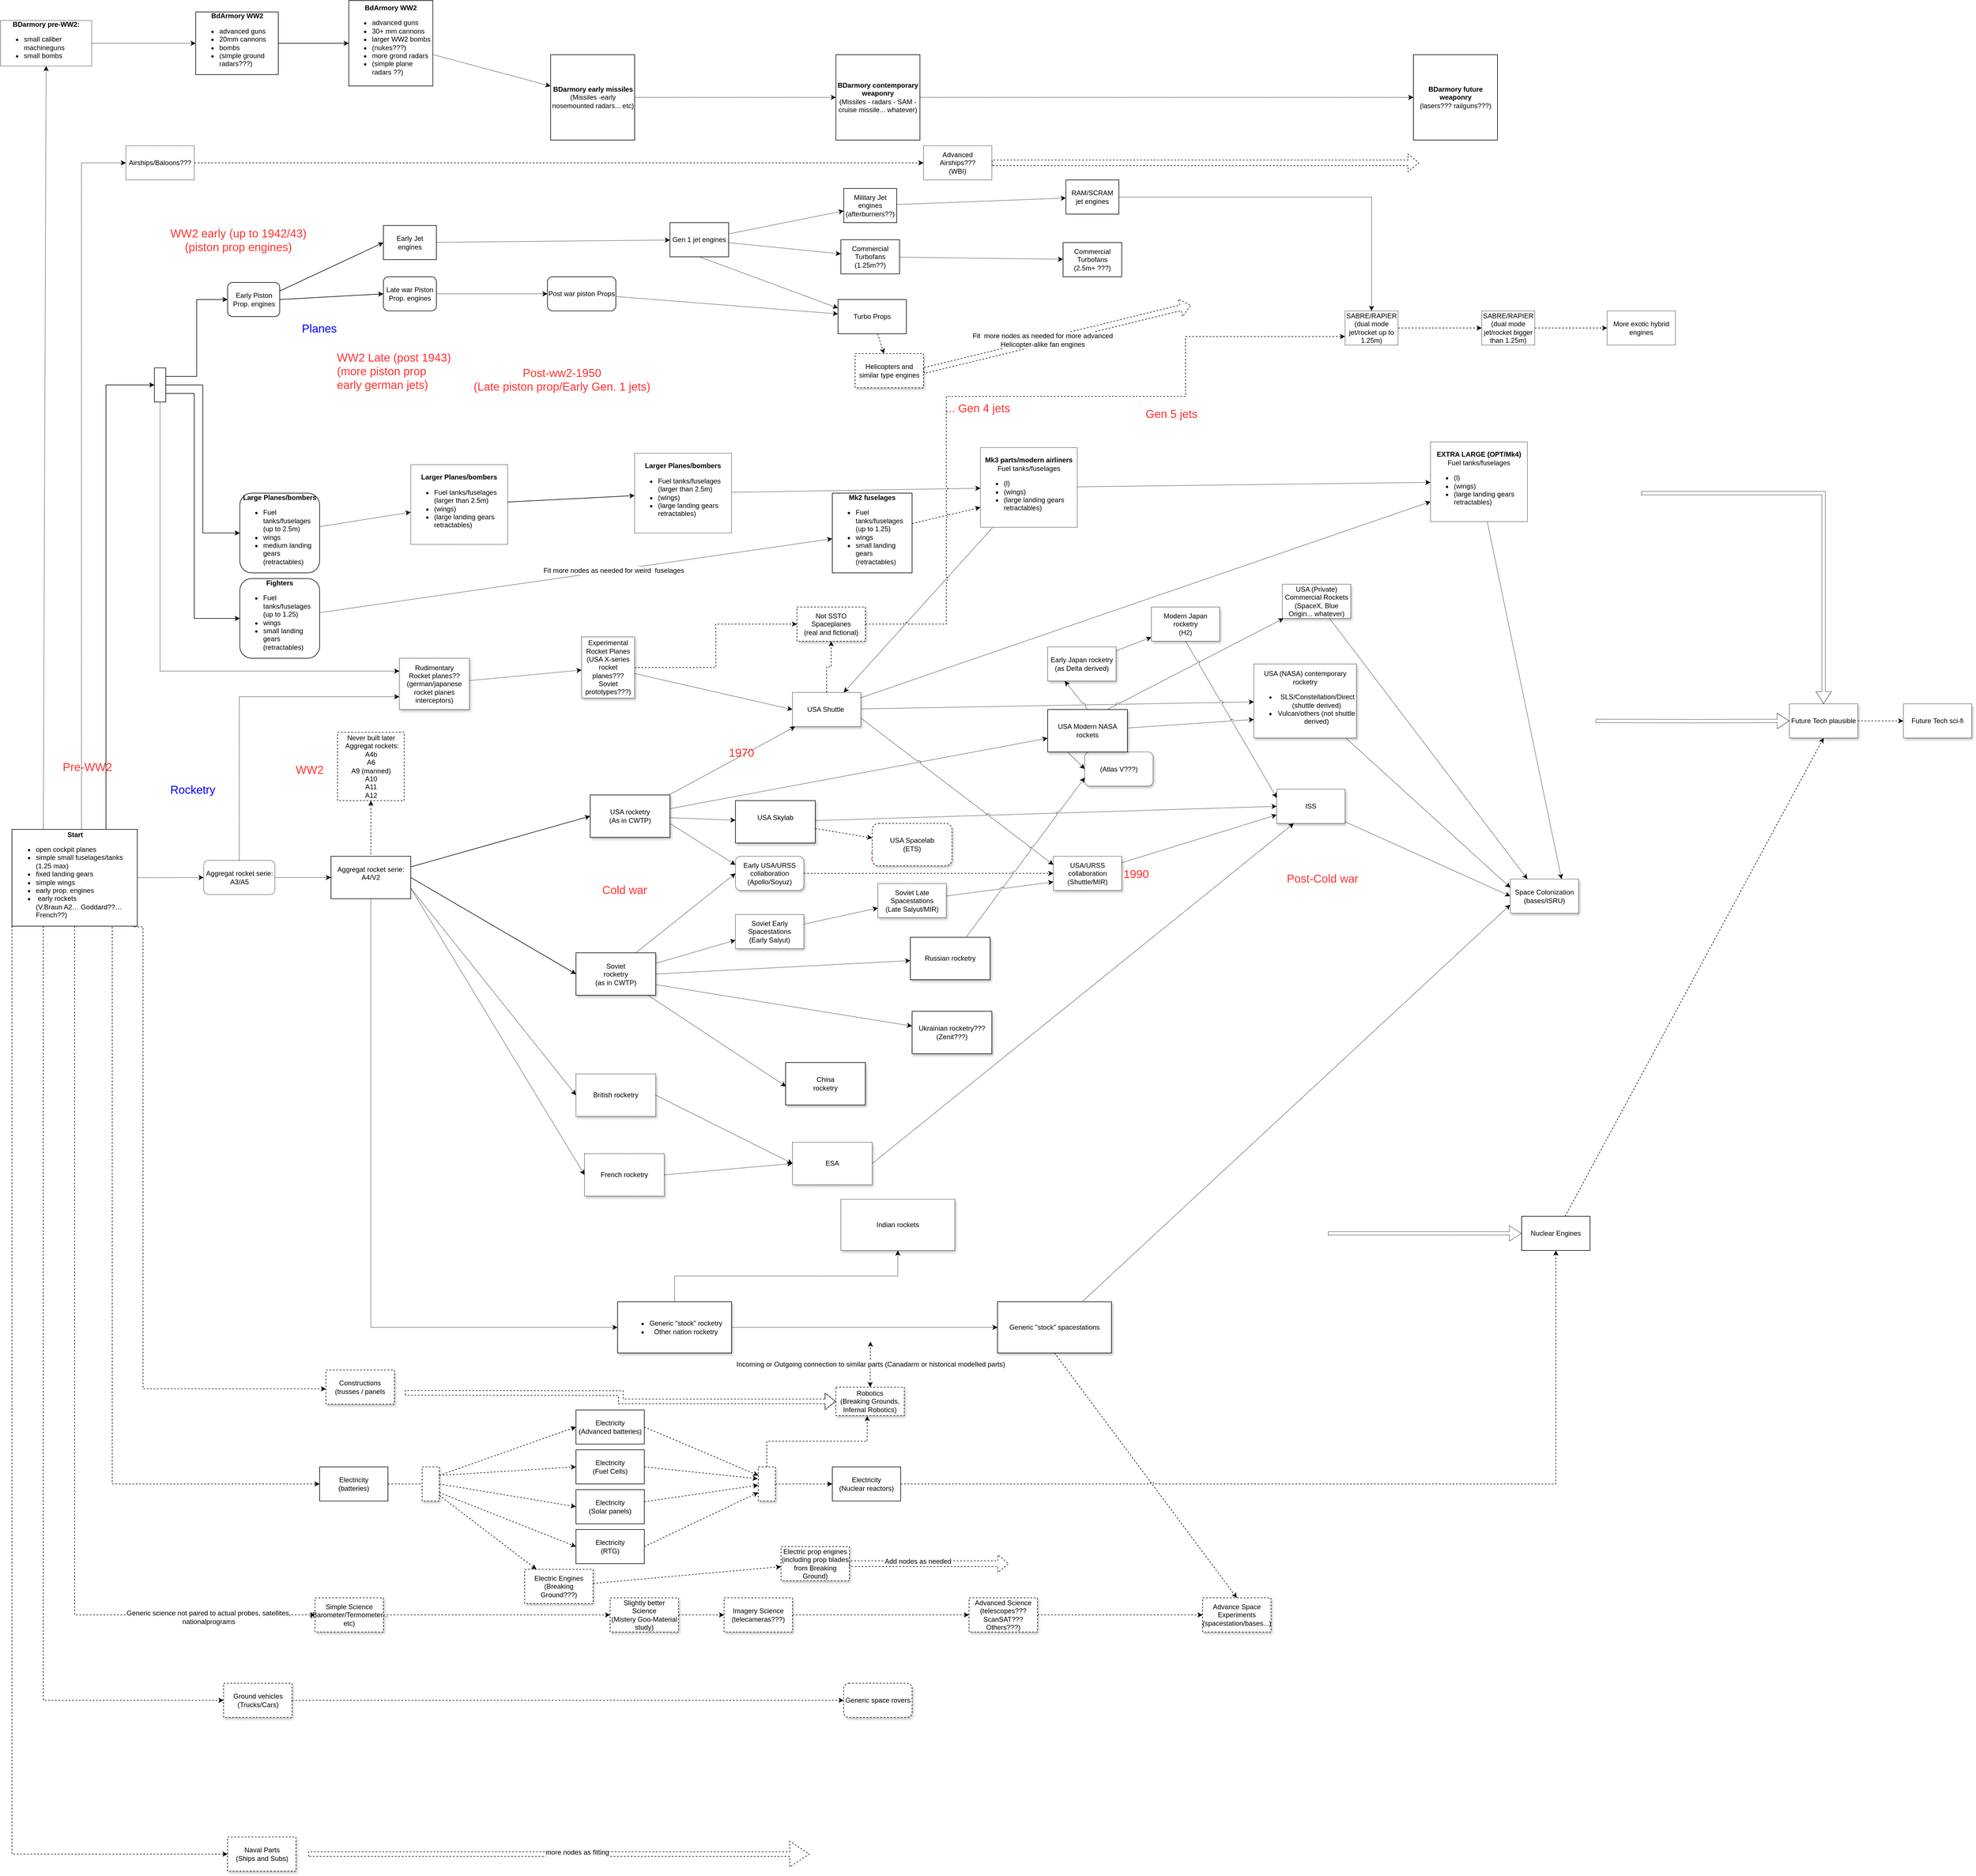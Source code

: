 <mxfile version="15.4.0" type="device"><diagram id="mZC7ZFFpEulDuRIqMHR0" name="Pagina-1"><mxGraphModel dx="2150" dy="805" grid="1" gridSize="10" guides="1" tooltips="1" connect="1" arrows="1" fold="1" page="1" pageScale="1" pageWidth="827" pageHeight="1169" math="0" shadow="0"><root><mxCell id="0"/><mxCell id="1" parent="0"/><mxCell id="Icy0DwZYCzK251MAz3H3-6" value="Pre-WW2" style="text;html=1;align=center;verticalAlign=middle;resizable=0;points=[];autosize=1;strokeColor=none;fillColor=none;fontColor=#FF3333;fontSize=20;" vertex="1" parent="1"><mxGeometry x="-668.5" y="1495" width="100" height="30" as="geometry"/></mxCell><mxCell id="Icy0DwZYCzK251MAz3H3-7" value="&lt;font style=&quot;font-size: 20px&quot;&gt;WW2 early (up to 1942/43)&lt;br&gt;(piston prop engines)&lt;br&gt;&lt;/font&gt;" style="text;html=1;align=center;verticalAlign=middle;resizable=0;points=[];autosize=1;strokeColor=none;fillColor=none;fontColor=#FF3333;" vertex="1" parent="1"><mxGeometry x="-478.5" y="565" width="250" height="40" as="geometry"/></mxCell><mxCell id="Icy0DwZYCzK251MAz3H3-8" value="&lt;font style=&quot;font-size: 20px&quot;&gt;&lt;div style=&quot;text-align: left&quot;&gt;&lt;span&gt;WW2 Late (post 1943)&lt;/span&gt;&lt;br&gt;&lt;span&gt;(more piston prop&lt;/span&gt;&lt;br&gt;&lt;span&gt;early german jets)&lt;/span&gt;&lt;br&gt;&lt;/div&gt;&lt;/font&gt;" style="text;html=1;align=center;verticalAlign=middle;resizable=0;points=[];autosize=1;strokeColor=none;fillColor=none;fontColor=#FF3333;" vertex="1" parent="1"><mxGeometry x="-190" y="790" width="220" height="50" as="geometry"/></mxCell><mxCell id="Icy0DwZYCzK251MAz3H3-11" value="&lt;font color=&quot;#0000ff&quot; style=&quot;font-size: 20px&quot;&gt;Rocketry&lt;/font&gt;" style="text;html=1;align=center;verticalAlign=middle;resizable=0;points=[];autosize=1;strokeColor=none;fillColor=none;fontColor=#000000;" vertex="1" parent="1"><mxGeometry x="-478.5" y="1540" width="90" height="20" as="geometry"/></mxCell><mxCell id="Icy0DwZYCzK251MAz3H3-12" value="&lt;font color=&quot;#0000ff&quot;&gt;&lt;font style=&quot;font-size: 20px&quot;&gt;Planes&lt;/font&gt;&lt;br&gt;&lt;/font&gt;" style="text;html=1;align=center;verticalAlign=middle;resizable=0;points=[];autosize=1;strokeColor=none;fillColor=none;fontColor=#000000;" vertex="1" parent="1"><mxGeometry x="-251.5" y="730" width="80" height="20" as="geometry"/></mxCell><mxCell id="Icy0DwZYCzK251MAz3H3-13" value="&lt;font color=&quot;#ff3333&quot; style=&quot;font-size: 20px&quot;&gt;Post-ww2-1950&lt;br&gt;(Late piston prop/Early Gen. 1 jets)&lt;br&gt;&lt;/font&gt;" style="text;html=1;align=center;verticalAlign=middle;resizable=0;points=[];autosize=1;strokeColor=none;fillColor=none;fontColor=#000000;" vertex="1" parent="1"><mxGeometry x="50" y="810" width="330" height="40" as="geometry"/></mxCell><mxCell id="Icy0DwZYCzK251MAz3H3-23" value="" style="edgeStyle=none;rounded=0;jumpStyle=arc;orthogonalLoop=1;jettySize=auto;html=1;fontSize=12;fontColor=#000000;endArrow=classic;endFill=1;dashed=1;dashPattern=1 1;" edge="1" parent="1" source="Icy0DwZYCzK251MAz3H3-18" target="Icy0DwZYCzK251MAz3H3-73"><mxGeometry relative="1" as="geometry"><mxPoint x="-408.5" y="1705" as="targetPoint"/></mxGeometry></mxCell><mxCell id="Icy0DwZYCzK251MAz3H3-34" style="edgeStyle=orthogonalEdgeStyle;rounded=0;jumpStyle=arc;orthogonalLoop=1;jettySize=auto;html=1;exitX=0.75;exitY=0;exitDx=0;exitDy=0;fontSize=12;fontColor=#000000;endArrow=classic;endFill=1;entryX=0;entryY=0.5;entryDx=0;entryDy=0;" edge="1" parent="1" source="Icy0DwZYCzK251MAz3H3-18" target="Icy0DwZYCzK251MAz3H3-33"><mxGeometry relative="1" as="geometry"><mxPoint x="-640" y="560" as="targetPoint"/></mxGeometry></mxCell><mxCell id="Icy0DwZYCzK251MAz3H3-78" style="edgeStyle=orthogonalEdgeStyle;rounded=0;jumpStyle=arc;orthogonalLoop=1;jettySize=auto;html=1;entryX=0;entryY=0.5;entryDx=0;entryDy=0;dashed=1;dashPattern=1 1;fontSize=12;fontColor=#000000;endArrow=classic;endFill=1;" edge="1" parent="1" source="Icy0DwZYCzK251MAz3H3-18" target="Icy0DwZYCzK251MAz3H3-77"><mxGeometry relative="1" as="geometry"><Array as="points"><mxPoint x="-628" y="460"/><mxPoint x="-628" y="450"/></Array></mxGeometry></mxCell><mxCell id="Icy0DwZYCzK251MAz3H3-228" value="" style="edgeStyle=orthogonalEdgeStyle;rounded=0;jumpStyle=arc;orthogonalLoop=1;jettySize=auto;html=1;dashed=1;fontSize=12;fontColor=#000000;startArrow=none;startFill=0;endArrow=classic;endFill=1;exitX=0.75;exitY=1;exitDx=0;exitDy=0;" edge="1" parent="1" source="Icy0DwZYCzK251MAz3H3-18" target="Icy0DwZYCzK251MAz3H3-227"><mxGeometry relative="1" as="geometry"><Array as="points"><mxPoint x="-574" y="2770"/></Array></mxGeometry></mxCell><mxCell id="Icy0DwZYCzK251MAz3H3-261" style="edgeStyle=orthogonalEdgeStyle;rounded=0;jumpStyle=arc;orthogonalLoop=1;jettySize=auto;html=1;exitX=0.5;exitY=1;exitDx=0;exitDy=0;dashed=1;fontSize=12;fontColor=#000000;startArrow=none;startFill=0;endArrow=classic;endFill=1;entryX=0;entryY=0.5;entryDx=0;entryDy=0;" edge="1" parent="1" source="Icy0DwZYCzK251MAz3H3-18" target="Icy0DwZYCzK251MAz3H3-250"><mxGeometry relative="1" as="geometry"><mxPoint x="-639.882" y="3010" as="targetPoint"/></mxGeometry></mxCell><mxCell id="Icy0DwZYCzK251MAz3H3-285" value="Generic science not paired to actual probes, satellites,&lt;br&gt;nationalprograms" style="edgeLabel;html=1;align=center;verticalAlign=middle;resizable=0;points=[];fontSize=12;fontColor=#000000;" vertex="1" connectable="0" parent="Icy0DwZYCzK251MAz3H3-261"><mxGeometry x="0.771" y="-4" relative="1" as="geometry"><mxPoint as="offset"/></mxGeometry></mxCell><mxCell id="Icy0DwZYCzK251MAz3H3-262" style="edgeStyle=orthogonalEdgeStyle;rounded=0;jumpStyle=arc;orthogonalLoop=1;jettySize=auto;html=1;exitX=0.25;exitY=1;exitDx=0;exitDy=0;dashed=1;fontSize=12;fontColor=#000000;startArrow=none;startFill=0;endArrow=classic;endFill=1;entryX=0;entryY=0.5;entryDx=0;entryDy=0;" edge="1" parent="1" source="Icy0DwZYCzK251MAz3H3-18" target="Icy0DwZYCzK251MAz3H3-263"><mxGeometry relative="1" as="geometry"><mxPoint x="-695.176" y="3381.176" as="targetPoint"/></mxGeometry></mxCell><mxCell id="Icy0DwZYCzK251MAz3H3-266" style="edgeStyle=orthogonalEdgeStyle;rounded=0;jumpStyle=arc;orthogonalLoop=1;jettySize=auto;html=1;exitX=0;exitY=1;exitDx=0;exitDy=0;dashed=1;fontSize=12;fontColor=#000000;startArrow=none;startFill=0;endArrow=classic;endFill=1;entryX=0;entryY=0.5;entryDx=0;entryDy=0;" edge="1" parent="1" source="Icy0DwZYCzK251MAz3H3-18" target="Icy0DwZYCzK251MAz3H3-267"><mxGeometry relative="1" as="geometry"><mxPoint x="-760" y="3437.059" as="targetPoint"/></mxGeometry></mxCell><mxCell id="Icy0DwZYCzK251MAz3H3-304" style="edgeStyle=orthogonalEdgeStyle;rounded=0;jumpStyle=arc;orthogonalLoop=1;jettySize=auto;html=1;dashed=1;fontSize=12;fontColor=#000000;startArrow=none;startFill=0;endArrow=classic;endFill=1;exitX=0.973;exitY=1.007;exitDx=0;exitDy=0;exitPerimeter=0;" edge="1" parent="1" source="Icy0DwZYCzK251MAz3H3-18" target="Icy0DwZYCzK251MAz3H3-305"><mxGeometry relative="1" as="geometry"><mxPoint x="-340" y="2603.333" as="targetPoint"/><Array as="points"><mxPoint x="-520" y="1792"/><mxPoint x="-520" y="2603"/></Array></mxGeometry></mxCell><mxCell id="Icy0DwZYCzK251MAz3H3-18" value="&lt;div style=&quot;text-align: center&quot;&gt;&lt;b&gt;Start&lt;/b&gt;&lt;/div&gt;&lt;ul&gt;&lt;li&gt;&lt;span style=&quot;text-align: center&quot;&gt;open cockpit planes&lt;/span&gt;&lt;/li&gt;&lt;li&gt;simple small fuselages/tanks (1.25 max)&lt;/li&gt;&lt;li&gt;fixed landing gears&lt;/li&gt;&lt;li&gt;simple wings&lt;/li&gt;&lt;li&gt;early prop. engines&lt;/li&gt;&lt;li&gt;&amp;nbsp;early rockets&lt;br&gt;(V.Braun A2… Goddard??… French??)&lt;/li&gt;&lt;/ul&gt;" style="rounded=0;whiteSpace=wrap;html=1;fontColor=#000000;align=left;verticalAlign=middle;" vertex="1" parent="1"><mxGeometry x="-750" y="1620.5" width="220" height="170" as="geometry"/></mxCell><mxCell id="Icy0DwZYCzK251MAz3H3-21" value="" style="rounded=0;orthogonalLoop=1;jettySize=auto;html=1;fontSize=12;fontColor=#000000;jumpStyle=arc;dashed=1;exitX=0.5;exitY=1;exitDx=0;exitDy=0;" edge="1" parent="1" source="Icy0DwZYCzK251MAz3H3-19" target="Icy0DwZYCzK251MAz3H3-20"><mxGeometry relative="1" as="geometry"><mxPoint x="-343.5" y="1756" as="sourcePoint"/></mxGeometry></mxCell><mxCell id="Icy0DwZYCzK251MAz3H3-82" value="" style="rounded=0;jumpStyle=arc;orthogonalLoop=1;jettySize=auto;html=1;fontSize=12;fontColor=#000000;endArrow=classic;endFill=1;entryX=0;entryY=0.5;entryDx=0;entryDy=0;exitX=1;exitY=0.5;exitDx=0;exitDy=0;" edge="1" parent="1" source="Icy0DwZYCzK251MAz3H3-19" target="Icy0DwZYCzK251MAz3H3-81"><mxGeometry relative="1" as="geometry"><mxPoint x="-30" y="1770" as="sourcePoint"/></mxGeometry></mxCell><mxCell id="Icy0DwZYCzK251MAz3H3-194" value="" style="edgeStyle=orthogonalEdgeStyle;rounded=0;jumpStyle=arc;orthogonalLoop=1;jettySize=auto;html=1;dashed=1;dashPattern=1 1;fontSize=12;fontColor=#000000;startArrow=none;startFill=0;endArrow=classic;endFill=1;entryX=0;entryY=0.5;entryDx=0;entryDy=0;" edge="1" parent="1" source="Icy0DwZYCzK251MAz3H3-19" target="Icy0DwZYCzK251MAz3H3-193"><mxGeometry relative="1" as="geometry"><Array as="points"><mxPoint x="-120" y="2495"/></Array></mxGeometry></mxCell><mxCell id="Icy0DwZYCzK251MAz3H3-19" value="&lt;div style=&quot;font-size: 12px&quot;&gt;Aggregat rocket serie:&lt;/div&gt;&lt;div style=&quot;font-size: 12px&quot;&gt;A4/V2&lt;/div&gt;&lt;div style=&quot;font-size: 12px&quot;&gt;&lt;br&gt;&lt;/div&gt;" style="rounded=0;whiteSpace=wrap;html=1;fontSize=12;fontColor=#000000;align=center;verticalAlign=middle;" vertex="1" parent="1"><mxGeometry x="-190" y="1667.75" width="140" height="74.5" as="geometry"/></mxCell><mxCell id="Icy0DwZYCzK251MAz3H3-20" value="&lt;div&gt;Never built later&lt;/div&gt;&lt;div&gt;&amp;nbsp;Aggregat rockets:&lt;/div&gt;&lt;div&gt;A4b&lt;/div&gt;&lt;div&gt;A6&lt;/div&gt;&lt;div&gt;A9 (manned)&lt;/div&gt;&lt;div&gt;A10&lt;/div&gt;&lt;div&gt;A11&lt;/div&gt;&lt;div&gt;A12&lt;/div&gt;" style="rounded=0;whiteSpace=wrap;html=1;fontSize=12;fontColor=#000000;align=center;verticalAlign=middle;dashed=1;" vertex="1" parent="1"><mxGeometry x="-178.5" y="1450" width="117" height="120" as="geometry"/></mxCell><mxCell id="Icy0DwZYCzK251MAz3H3-22" value="&lt;font style=&quot;font-size: 20px&quot;&gt;WW2&lt;br&gt;&lt;/font&gt;" style="text;html=1;align=center;verticalAlign=middle;resizable=0;points=[];autosize=1;strokeColor=none;fillColor=none;fontColor=#FF3333;" vertex="1" parent="1"><mxGeometry x="-258.5" y="1505" width="60" height="20" as="geometry"/></mxCell><mxCell id="Icy0DwZYCzK251MAz3H3-51" style="rounded=0;jumpStyle=arc;orthogonalLoop=1;jettySize=auto;html=1;entryX=0;entryY=0.5;entryDx=0;entryDy=0;fontSize=12;fontColor=#000000;endArrow=classic;endFill=1;exitX=1;exitY=0.5;exitDx=0;exitDy=0;" edge="1" parent="1" source="Icy0DwZYCzK251MAz3H3-26" target="Icy0DwZYCzK251MAz3H3-46"><mxGeometry relative="1" as="geometry"/></mxCell><mxCell id="Icy0DwZYCzK251MAz3H3-53" style="rounded=0;jumpStyle=arc;orthogonalLoop=1;jettySize=auto;html=1;entryX=0;entryY=0.5;entryDx=0;entryDy=0;fontSize=12;fontColor=#000000;endArrow=classic;endFill=1;exitX=1;exitY=0.25;exitDx=0;exitDy=0;" edge="1" parent="1" source="Icy0DwZYCzK251MAz3H3-26" target="Icy0DwZYCzK251MAz3H3-52"><mxGeometry relative="1" as="geometry"/></mxCell><mxCell id="Icy0DwZYCzK251MAz3H3-26" value="Early Piston Prop. engines" style="whiteSpace=wrap;html=1;rounded=1;" vertex="1" parent="1"><mxGeometry x="-371.5" y="660" width="91.5" height="60" as="geometry"/></mxCell><mxCell id="Icy0DwZYCzK251MAz3H3-39" style="edgeStyle=orthogonalEdgeStyle;rounded=0;jumpStyle=arc;orthogonalLoop=1;jettySize=auto;html=1;entryX=0;entryY=0.5;entryDx=0;entryDy=0;fontSize=12;fontColor=#000000;endArrow=classic;endFill=1;exitX=1;exitY=0.5;exitDx=0;exitDy=0;" edge="1" parent="1" source="Icy0DwZYCzK251MAz3H3-33" target="Icy0DwZYCzK251MAz3H3-38"><mxGeometry relative="1" as="geometry"/></mxCell><mxCell id="Icy0DwZYCzK251MAz3H3-40" style="edgeStyle=orthogonalEdgeStyle;rounded=0;jumpStyle=arc;orthogonalLoop=1;jettySize=auto;html=1;exitX=1;exitY=0.75;exitDx=0;exitDy=0;entryX=0;entryY=0.5;entryDx=0;entryDy=0;fontSize=12;fontColor=#000000;endArrow=classic;endFill=1;" edge="1" parent="1" source="Icy0DwZYCzK251MAz3H3-33" target="Icy0DwZYCzK251MAz3H3-36"><mxGeometry relative="1" as="geometry"><Array as="points"><mxPoint x="-430" y="855"/><mxPoint x="-430" y="1250"/></Array></mxGeometry></mxCell><mxCell id="Icy0DwZYCzK251MAz3H3-42" style="edgeStyle=orthogonalEdgeStyle;rounded=0;jumpStyle=arc;orthogonalLoop=1;jettySize=auto;html=1;entryX=0;entryY=0.5;entryDx=0;entryDy=0;fontSize=12;fontColor=#000000;endArrow=classic;endFill=1;exitX=1;exitY=0.25;exitDx=0;exitDy=0;" edge="1" parent="1" source="Icy0DwZYCzK251MAz3H3-33" target="Icy0DwZYCzK251MAz3H3-26"><mxGeometry relative="1" as="geometry"><mxPoint x="-490" y="870" as="sourcePoint"/></mxGeometry></mxCell><mxCell id="Icy0DwZYCzK251MAz3H3-33" value="" style="rounded=0;whiteSpace=wrap;html=1;fontSize=12;fontColor=#000000;align=center;verticalAlign=middle;" vertex="1" parent="1"><mxGeometry x="-500" y="810" width="20" height="60" as="geometry"/></mxCell><mxCell id="Icy0DwZYCzK251MAz3H3-140" value="" style="edgeStyle=none;rounded=0;jumpStyle=arc;orthogonalLoop=1;jettySize=auto;html=1;dashed=1;dashPattern=1 1;fontSize=12;fontColor=#000000;startArrow=none;startFill=0;endArrow=classic;endFill=1;" edge="1" parent="1" source="Icy0DwZYCzK251MAz3H3-36" target="Icy0DwZYCzK251MAz3H3-139"><mxGeometry relative="1" as="geometry"/></mxCell><mxCell id="Icy0DwZYCzK251MAz3H3-287" value="Fit more nodes as needed for weird&amp;nbsp; fuselages" style="edgeLabel;html=1;align=center;verticalAlign=middle;resizable=0;points=[];fontSize=12;fontColor=#000000;" vertex="1" connectable="0" parent="Icy0DwZYCzK251MAz3H3-140"><mxGeometry x="0.146" relative="1" as="geometry"><mxPoint as="offset"/></mxGeometry></mxCell><mxCell id="Icy0DwZYCzK251MAz3H3-36" value="&lt;b&gt;Fighters&lt;/b&gt;&lt;br&gt;&lt;ul&gt;&lt;li style=&quot;text-align: left&quot;&gt;Fuel tanks/fuselages (up to 1.25)&lt;/li&gt;&lt;li style=&quot;text-align: left&quot;&gt;wings&lt;/li&gt;&lt;li style=&quot;text-align: left&quot;&gt;small landing gears (retractables)&lt;/li&gt;&lt;/ul&gt;" style="whiteSpace=wrap;html=1;rounded=1;" vertex="1" parent="1"><mxGeometry x="-350" y="1180" width="140" height="140" as="geometry"/></mxCell><mxCell id="Icy0DwZYCzK251MAz3H3-49" value="" style="rounded=0;jumpStyle=arc;orthogonalLoop=1;jettySize=auto;html=1;dashed=1;dashPattern=1 1;fontSize=12;fontColor=#000000;endArrow=classic;endFill=1;" edge="1" parent="1" source="Icy0DwZYCzK251MAz3H3-38" target="Icy0DwZYCzK251MAz3H3-44"><mxGeometry relative="1" as="geometry"/></mxCell><mxCell id="Icy0DwZYCzK251MAz3H3-38" value="&lt;b&gt;Large Planes/bombers&lt;/b&gt;&lt;br&gt;&lt;ul&gt;&lt;li style=&quot;text-align: left&quot;&gt;Fuel tanks/fuselages (up to 2.5m)&lt;/li&gt;&lt;li style=&quot;text-align: left&quot;&gt;wings&lt;/li&gt;&lt;li style=&quot;text-align: left&quot;&gt;medium landing gears (retractables)&lt;/li&gt;&lt;/ul&gt;" style="whiteSpace=wrap;html=1;rounded=1;" vertex="1" parent="1"><mxGeometry x="-350" y="1030" width="140" height="140" as="geometry"/></mxCell><mxCell id="Icy0DwZYCzK251MAz3H3-67" value="" style="edgeStyle=none;rounded=0;jumpStyle=arc;orthogonalLoop=1;jettySize=auto;html=1;fontSize=12;fontColor=#000000;endArrow=classic;endFill=1;" edge="1" parent="1" source="Icy0DwZYCzK251MAz3H3-44" target="Icy0DwZYCzK251MAz3H3-66"><mxGeometry relative="1" as="geometry"/></mxCell><mxCell id="Icy0DwZYCzK251MAz3H3-44" value="&lt;b&gt;Larger Planes/bombers&lt;/b&gt;&lt;br&gt;&lt;ul&gt;&lt;li style=&quot;text-align: left&quot;&gt;Fuel tanks/fuselages&lt;br&gt;(larger than 2.5m)&lt;/li&gt;&lt;li style=&quot;text-align: left&quot;&gt;(wings)&lt;/li&gt;&lt;li style=&quot;text-align: left&quot;&gt;(large landing gears retractables)&lt;/li&gt;&lt;/ul&gt;" style="whiteSpace=wrap;html=1;rounded=0;dashed=1;dashPattern=1 1;" vertex="1" parent="1"><mxGeometry x="-50" y="980" width="170" height="140" as="geometry"/></mxCell><mxCell id="Icy0DwZYCzK251MAz3H3-133" value="" style="edgeStyle=none;rounded=0;jumpStyle=arc;orthogonalLoop=1;jettySize=auto;html=1;dashed=1;dashPattern=1 1;fontSize=12;fontColor=#000000;startArrow=none;startFill=0;endArrow=classic;endFill=1;" edge="1" parent="1" source="Icy0DwZYCzK251MAz3H3-46" target="Icy0DwZYCzK251MAz3H3-132"><mxGeometry relative="1" as="geometry"/></mxCell><mxCell id="Icy0DwZYCzK251MAz3H3-46" value="Late war Piston Prop. engines" style="whiteSpace=wrap;html=1;rounded=1;" vertex="1" parent="1"><mxGeometry x="-98" y="650" width="93" height="60" as="geometry"/></mxCell><mxCell id="Icy0DwZYCzK251MAz3H3-135" value="" style="edgeStyle=none;rounded=0;jumpStyle=arc;orthogonalLoop=1;jettySize=auto;html=1;dashed=1;dashPattern=1 1;fontSize=12;fontColor=#000000;startArrow=none;startFill=0;endArrow=classic;endFill=1;" edge="1" parent="1" source="Icy0DwZYCzK251MAz3H3-52" target="Icy0DwZYCzK251MAz3H3-134"><mxGeometry relative="1" as="geometry"/></mxCell><mxCell id="Icy0DwZYCzK251MAz3H3-52" value="Early Jet engines" style="whiteSpace=wrap;html=1;rounded=0;" vertex="1" parent="1"><mxGeometry x="-98" y="560" width="93" height="60" as="geometry"/></mxCell><mxCell id="Icy0DwZYCzK251MAz3H3-61" style="edgeStyle=none;rounded=0;jumpStyle=arc;orthogonalLoop=1;jettySize=auto;html=1;exitX=1;exitY=0.5;exitDx=0;exitDy=0;entryX=0;entryY=0.5;entryDx=0;entryDy=0;dashed=1;dashPattern=1 1;fontSize=12;fontColor=#000000;endArrow=classic;endFill=1;" edge="1" parent="1" source="Icy0DwZYCzK251MAz3H3-54" target="Icy0DwZYCzK251MAz3H3-56"><mxGeometry relative="1" as="geometry"/></mxCell><mxCell id="Icy0DwZYCzK251MAz3H3-54" value="&lt;b&gt;BDarmory pre-WW2:&lt;/b&gt;&lt;br&gt;&lt;ul&gt;&lt;li style=&quot;text-align: left&quot;&gt;small caliber machineguns&lt;/li&gt;&lt;li style=&quot;text-align: left&quot;&gt;small bombs&lt;/li&gt;&lt;/ul&gt;" style="rounded=0;whiteSpace=wrap;html=1;dashed=1;dashPattern=1 1;fontSize=12;fontColor=#000000;align=center;verticalAlign=middle;" vertex="1" parent="1"><mxGeometry x="-770" y="200" width="160" height="80" as="geometry"/></mxCell><mxCell id="Icy0DwZYCzK251MAz3H3-55" value="" style="endArrow=classic;html=1;rounded=0;fontSize=12;fontColor=#000000;jumpStyle=arc;entryX=0.5;entryY=1;entryDx=0;entryDy=0;exitX=0.25;exitY=0;exitDx=0;exitDy=0;dashed=1;dashPattern=1 1;" edge="1" parent="1" source="Icy0DwZYCzK251MAz3H3-18" target="Icy0DwZYCzK251MAz3H3-54"><mxGeometry width="50" height="50" relative="1" as="geometry"><mxPoint x="-300" y="1000" as="sourcePoint"/><mxPoint x="-250" y="950" as="targetPoint"/></mxGeometry></mxCell><mxCell id="Icy0DwZYCzK251MAz3H3-62" style="edgeStyle=none;rounded=0;jumpStyle=arc;orthogonalLoop=1;jettySize=auto;html=1;exitX=1;exitY=0.5;exitDx=0;exitDy=0;entryX=0;entryY=0.5;entryDx=0;entryDy=0;fontSize=12;fontColor=#000000;endArrow=classic;endFill=1;" edge="1" parent="1" source="Icy0DwZYCzK251MAz3H3-56" target="Icy0DwZYCzK251MAz3H3-59"><mxGeometry relative="1" as="geometry"/></mxCell><mxCell id="Icy0DwZYCzK251MAz3H3-56" value="&lt;b&gt;BdArmory WW2&lt;br&gt;&lt;/b&gt;&lt;ul&gt;&lt;li style=&quot;text-align: left&quot;&gt;&lt;span&gt;advanced guns&lt;/span&gt;&lt;/li&gt;&lt;li style=&quot;text-align: left&quot;&gt;&lt;span&gt;20mm cannons &lt;/span&gt;&lt;/li&gt;&lt;li style=&quot;text-align: left&quot;&gt;&lt;span&gt;bombs&lt;/span&gt;&lt;/li&gt;&lt;li style=&quot;text-align: left&quot;&gt;&lt;span&gt;(simple ground radars???)&lt;/span&gt;&lt;/li&gt;&lt;/ul&gt;" style="whiteSpace=wrap;html=1;rounded=0;align=center;" vertex="1" parent="1"><mxGeometry x="-427.5" y="185" width="145" height="110" as="geometry"/></mxCell><mxCell id="Icy0DwZYCzK251MAz3H3-163" value="" style="edgeStyle=none;rounded=0;jumpStyle=arc;orthogonalLoop=1;jettySize=auto;html=1;dashed=1;dashPattern=1 1;fontSize=12;fontColor=#000000;startArrow=none;startFill=0;endArrow=classic;endFill=1;" edge="1" parent="1" source="Icy0DwZYCzK251MAz3H3-59" target="Icy0DwZYCzK251MAz3H3-162"><mxGeometry relative="1" as="geometry"/></mxCell><mxCell id="Icy0DwZYCzK251MAz3H3-59" value="&lt;b&gt;BdArmory WW2&lt;br&gt;&lt;/b&gt;&lt;ul&gt;&lt;li style=&quot;text-align: left&quot;&gt;&lt;span&gt;advanced guns&lt;/span&gt;&lt;/li&gt;&lt;li style=&quot;text-align: left&quot;&gt;&lt;span&gt;30+ mm cannons &lt;/span&gt;&lt;/li&gt;&lt;li style=&quot;text-align: left&quot;&gt;&lt;span&gt;larger WW2 bombs&lt;/span&gt;&lt;/li&gt;&lt;li style=&quot;text-align: left&quot;&gt;&lt;span&gt;(nukes???)&lt;/span&gt;&lt;/li&gt;&lt;li style=&quot;text-align: left&quot;&gt;&lt;span&gt;more grond radars&lt;/span&gt;&lt;/li&gt;&lt;li style=&quot;text-align: left&quot;&gt;&lt;span&gt;(simple plane radars ??)&lt;/span&gt;&lt;/li&gt;&lt;/ul&gt;" style="whiteSpace=wrap;html=1;rounded=0;align=center;" vertex="1" parent="1"><mxGeometry x="-158.75" y="165" width="147.5" height="150" as="geometry"/></mxCell><mxCell id="Icy0DwZYCzK251MAz3H3-129" value="" style="edgeStyle=none;rounded=0;jumpStyle=arc;orthogonalLoop=1;jettySize=auto;html=1;dashed=1;dashPattern=1 1;fontSize=12;fontColor=#000000;startArrow=none;startFill=0;endArrow=classic;endFill=1;" edge="1" parent="1" source="Icy0DwZYCzK251MAz3H3-66" target="Icy0DwZYCzK251MAz3H3-128"><mxGeometry relative="1" as="geometry"/></mxCell><mxCell id="Icy0DwZYCzK251MAz3H3-66" value="&lt;b&gt;Larger Planes/bombers&lt;/b&gt;&lt;br&gt;&lt;ul&gt;&lt;li style=&quot;text-align: left&quot;&gt;Fuel tanks/fuselages&lt;br&gt;(larger than 2.5m)&lt;/li&gt;&lt;li style=&quot;text-align: left&quot;&gt;(wings)&lt;/li&gt;&lt;li style=&quot;text-align: left&quot;&gt;(large landing gears retractables)&lt;/li&gt;&lt;/ul&gt;" style="whiteSpace=wrap;html=1;rounded=0;dashed=1;dashPattern=1 1;" vertex="1" parent="1"><mxGeometry x="343" y="960" width="170" height="140" as="geometry"/></mxCell><mxCell id="Icy0DwZYCzK251MAz3H3-131" value="" style="edgeStyle=none;rounded=0;jumpStyle=arc;orthogonalLoop=1;jettySize=auto;html=1;dashed=1;dashPattern=1 1;fontSize=12;fontColor=#000000;startArrow=none;startFill=0;endArrow=classic;endFill=1;" edge="1" parent="1" source="Icy0DwZYCzK251MAz3H3-68" target="Icy0DwZYCzK251MAz3H3-130"><mxGeometry relative="1" as="geometry"/></mxCell><mxCell id="Icy0DwZYCzK251MAz3H3-68" value="Rudimentary&lt;br&gt;Rocket planes??&lt;br&gt;(german/japanese rocket planes interceptors)" style="whiteSpace=wrap;html=1;rounded=0;dashed=1;dashPattern=1 1;shadow=1;" vertex="1" parent="1"><mxGeometry x="-70" y="1320" width="123" height="90" as="geometry"/></mxCell><mxCell id="Icy0DwZYCzK251MAz3H3-71" value="" style="endArrow=classic;html=1;rounded=0;dashed=1;dashPattern=1 1;fontSize=12;fontColor=#000000;edgeStyle=orthogonalEdgeStyle;jumpStyle=arc;exitX=0.5;exitY=0;exitDx=0;exitDy=0;entryX=0;entryY=0.75;entryDx=0;entryDy=0;" edge="1" parent="1" source="Icy0DwZYCzK251MAz3H3-73" target="Icy0DwZYCzK251MAz3H3-68"><mxGeometry width="50" height="50" relative="1" as="geometry"><mxPoint x="-198.5" y="1570" as="sourcePoint"/><mxPoint x="-120" y="1280" as="targetPoint"/></mxGeometry></mxCell><mxCell id="Icy0DwZYCzK251MAz3H3-72" value="" style="endArrow=classic;html=1;rounded=0;dashed=1;dashPattern=1 1;fontSize=12;fontColor=#000000;edgeStyle=orthogonalEdgeStyle;jumpStyle=arc;entryX=0;entryY=0.25;entryDx=0;entryDy=0;exitX=0.5;exitY=1;exitDx=0;exitDy=0;" edge="1" parent="1" source="Icy0DwZYCzK251MAz3H3-33" target="Icy0DwZYCzK251MAz3H3-68"><mxGeometry width="50" height="50" relative="1" as="geometry"><mxPoint x="-200" y="1090" as="sourcePoint"/><mxPoint x="-150" y="1040" as="targetPoint"/></mxGeometry></mxCell><mxCell id="Icy0DwZYCzK251MAz3H3-75" value="" style="edgeStyle=orthogonalEdgeStyle;rounded=0;jumpStyle=arc;orthogonalLoop=1;jettySize=auto;html=1;dashed=1;dashPattern=1 1;fontSize=12;fontColor=#000000;endArrow=classic;endFill=1;" edge="1" parent="1" source="Icy0DwZYCzK251MAz3H3-73" target="Icy0DwZYCzK251MAz3H3-19"><mxGeometry relative="1" as="geometry"/></mxCell><mxCell id="Icy0DwZYCzK251MAz3H3-73" value="&lt;br&gt;&lt;br&gt;&lt;div style=&quot;font-size: 12px&quot;&gt;Aggregat rocket serie:&lt;/div&gt;&lt;div style=&quot;font-size: 12px&quot;&gt;A3/A5&lt;/div&gt;&lt;div style=&quot;font-size: 12px&quot;&gt;&lt;br&gt;&lt;br&gt;&lt;/div&gt;" style="rounded=1;whiteSpace=wrap;html=1;dashed=1;dashPattern=1 1;fontSize=12;fontColor=#000000;align=center;verticalAlign=middle;" vertex="1" parent="1"><mxGeometry x="-413.5" y="1675" width="125" height="60" as="geometry"/></mxCell><mxCell id="Icy0DwZYCzK251MAz3H3-247" value="" style="edgeStyle=none;rounded=0;jumpStyle=arc;orthogonalLoop=1;jettySize=auto;html=1;dashed=1;fontSize=12;fontColor=#000000;startArrow=none;startFill=0;endArrow=classic;endFill=1;" edge="1" parent="1" source="Icy0DwZYCzK251MAz3H3-77" target="Icy0DwZYCzK251MAz3H3-246"><mxGeometry relative="1" as="geometry"/></mxCell><mxCell id="Icy0DwZYCzK251MAz3H3-77" value="Airships/Baloons???" style="whiteSpace=wrap;html=1;rounded=0;dashed=1;dashPattern=1 1;fontSize=12;fontColor=#000000;align=center;verticalAlign=middle;" vertex="1" parent="1"><mxGeometry x="-550" y="420" width="120" height="60" as="geometry"/></mxCell><mxCell id="Icy0DwZYCzK251MAz3H3-108" value="" style="edgeStyle=none;rounded=0;jumpStyle=arc;orthogonalLoop=1;jettySize=auto;html=1;dashed=1;dashPattern=1 1;fontSize=12;fontColor=#000000;endArrow=classic;endFill=1;exitX=1;exitY=0.5;exitDx=0;exitDy=0;" edge="1" parent="1" source="Icy0DwZYCzK251MAz3H3-81" target="Icy0DwZYCzK251MAz3H3-107"><mxGeometry relative="1" as="geometry"/></mxCell><mxCell id="Icy0DwZYCzK251MAz3H3-110" value="" style="edgeStyle=none;rounded=0;jumpStyle=arc;orthogonalLoop=1;jettySize=auto;html=1;dashed=1;dashPattern=1 1;fontSize=12;fontColor=#000000;endArrow=classic;endFill=1;exitX=1;exitY=0.75;exitDx=0;exitDy=0;" edge="1" parent="1" source="Icy0DwZYCzK251MAz3H3-81" target="Icy0DwZYCzK251MAz3H3-109"><mxGeometry relative="1" as="geometry"/></mxCell><mxCell id="Icy0DwZYCzK251MAz3H3-169" value="" style="rounded=0;jumpStyle=arc;orthogonalLoop=1;jettySize=auto;html=1;dashed=1;dashPattern=1 1;fontSize=12;fontColor=#000000;startArrow=none;startFill=0;endArrow=classic;endFill=1;entryX=0.005;entryY=0.563;entryDx=0;entryDy=0;entryPerimeter=0;" edge="1" parent="1" source="Icy0DwZYCzK251MAz3H3-81" target="Icy0DwZYCzK251MAz3H3-168"><mxGeometry relative="1" as="geometry"/></mxCell><mxCell id="Icy0DwZYCzK251MAz3H3-81" value="&lt;div style=&quot;font-size: 12px&quot;&gt;Soviet&lt;br&gt;rocketry&lt;/div&gt;&lt;div style=&quot;font-size: 12px&quot;&gt;(as in CWTP)&lt;/div&gt;" style="rounded=0;whiteSpace=wrap;html=1;fontSize=12;fontColor=#000000;align=center;verticalAlign=middle;shadow=1;" vertex="1" parent="1"><mxGeometry x="240" y="1837.25" width="140" height="74.5" as="geometry"/></mxCell><mxCell id="Icy0DwZYCzK251MAz3H3-106" value="" style="edgeStyle=none;rounded=0;jumpStyle=arc;orthogonalLoop=1;jettySize=auto;html=1;dashed=1;dashPattern=1 1;fontSize=12;fontColor=#000000;endArrow=classic;endFill=1;" edge="1" parent="1" source="Icy0DwZYCzK251MAz3H3-83" target="Icy0DwZYCzK251MAz3H3-103"><mxGeometry relative="1" as="geometry"><mxPoint x="474" y="1992.25" as="targetPoint"/></mxGeometry></mxCell><mxCell id="Icy0DwZYCzK251MAz3H3-174" value="" style="edgeStyle=none;rounded=0;jumpStyle=arc;orthogonalLoop=1;jettySize=auto;html=1;dashed=1;dashPattern=1 1;fontSize=12;fontColor=#000000;startArrow=none;startFill=0;endArrow=classic;endFill=1;" edge="1" parent="1" source="Icy0DwZYCzK251MAz3H3-83" target="Icy0DwZYCzK251MAz3H3-173"><mxGeometry relative="1" as="geometry"/></mxCell><mxCell id="Icy0DwZYCzK251MAz3H3-187" value="" style="edgeStyle=none;rounded=0;jumpStyle=arc;orthogonalLoop=1;jettySize=auto;html=1;dashed=1;dashPattern=1 1;fontSize=12;fontColor=#000000;startArrow=none;startFill=0;endArrow=classic;endFill=1;" edge="1" parent="1" source="Icy0DwZYCzK251MAz3H3-83" target="Icy0DwZYCzK251MAz3H3-186"><mxGeometry relative="1" as="geometry"/></mxCell><mxCell id="Icy0DwZYCzK251MAz3H3-83" value="&lt;div style=&quot;font-size: 12px&quot;&gt;USA rocketry&lt;/div&gt;&lt;div style=&quot;font-size: 12px&quot;&gt;(As in CWTP)&lt;/div&gt;" style="rounded=0;whiteSpace=wrap;html=1;fontSize=12;fontColor=#000000;align=center;verticalAlign=middle;sketch=0;glass=0;shadow=1;" vertex="1" parent="1"><mxGeometry x="265" y="1560" width="140" height="74.5" as="geometry"/></mxCell><mxCell id="Icy0DwZYCzK251MAz3H3-85" value="" style="endArrow=classic;html=1;rounded=0;fontSize=12;fontColor=#000000;jumpStyle=arc;entryX=0;entryY=0.5;entryDx=0;entryDy=0;exitX=1;exitY=0.25;exitDx=0;exitDy=0;" edge="1" parent="1" source="Icy0DwZYCzK251MAz3H3-19" target="Icy0DwZYCzK251MAz3H3-83"><mxGeometry width="50" height="50" relative="1" as="geometry"><mxPoint x="-50" y="1720" as="sourcePoint"/><mxPoint x="200" y="1510" as="targetPoint"/></mxGeometry></mxCell><mxCell id="Icy0DwZYCzK251MAz3H3-86" value="&lt;div style=&quot;font-size: 12px&quot;&gt;British rocketry&lt;/div&gt;" style="rounded=0;whiteSpace=wrap;html=1;fontSize=12;fontColor=#000000;align=center;verticalAlign=middle;dashed=1;dashPattern=1 1;shadow=1;" vertex="1" parent="1"><mxGeometry x="240" y="2050" width="140" height="74.5" as="geometry"/></mxCell><mxCell id="Icy0DwZYCzK251MAz3H3-87" value="&lt;div style=&quot;font-size: 12px&quot;&gt;French rocketry&lt;/div&gt;" style="rounded=0;whiteSpace=wrap;html=1;fontSize=12;fontColor=#000000;align=center;verticalAlign=middle;dashed=1;dashPattern=1 1;shadow=1;" vertex="1" parent="1"><mxGeometry x="255" y="2190" width="140" height="74.5" as="geometry"/></mxCell><mxCell id="Icy0DwZYCzK251MAz3H3-88" value="" style="endArrow=classic;html=1;rounded=0;fontSize=12;fontColor=#000000;jumpStyle=arc;dashed=1;dashPattern=1 1;exitX=1;exitY=0.75;exitDx=0;exitDy=0;entryX=0;entryY=0.5;entryDx=0;entryDy=0;" edge="1" parent="1" source="Icy0DwZYCzK251MAz3H3-19" target="Icy0DwZYCzK251MAz3H3-86"><mxGeometry width="50" height="50" relative="1" as="geometry"><mxPoint x="150" y="1920" as="sourcePoint"/><mxPoint x="200" y="1870" as="targetPoint"/></mxGeometry></mxCell><mxCell id="Icy0DwZYCzK251MAz3H3-89" value="" style="endArrow=classic;html=1;rounded=0;fontSize=12;fontColor=#000000;jumpStyle=arc;dashed=1;dashPattern=1 1;exitX=1;exitY=0.75;exitDx=0;exitDy=0;entryX=0;entryY=0.5;entryDx=0;entryDy=0;" edge="1" parent="1" source="Icy0DwZYCzK251MAz3H3-19" target="Icy0DwZYCzK251MAz3H3-87"><mxGeometry width="50" height="50" relative="1" as="geometry"><mxPoint x="-40" y="1733.625" as="sourcePoint"/><mxPoint x="290" y="1907.25" as="targetPoint"/></mxGeometry></mxCell><mxCell id="Icy0DwZYCzK251MAz3H3-120" value="" style="rounded=0;jumpStyle=arc;orthogonalLoop=1;jettySize=auto;html=1;dashed=1;dashPattern=1 1;fontSize=12;fontColor=#000000;startArrow=none;startFill=0;endArrow=classic;endFill=1;entryX=0.25;entryY=1;entryDx=0;entryDy=0;exitX=1;exitY=0.5;exitDx=0;exitDy=0;" edge="1" parent="1" source="Icy0DwZYCzK251MAz3H3-90" target="Icy0DwZYCzK251MAz3H3-96"><mxGeometry relative="1" as="geometry"><mxPoint x="740" y="2270.0" as="targetPoint"/></mxGeometry></mxCell><mxCell id="Icy0DwZYCzK251MAz3H3-90" value="&lt;div style=&quot;font-size: 12px&quot;&gt;ESA&lt;/div&gt;" style="rounded=0;whiteSpace=wrap;html=1;fontSize=12;fontColor=#000000;align=center;verticalAlign=middle;dashed=1;dashPattern=1 1;shadow=1;" vertex="1" parent="1"><mxGeometry x="620" y="2170" width="140" height="74.5" as="geometry"/></mxCell><mxCell id="Icy0DwZYCzK251MAz3H3-91" value="" style="endArrow=classic;html=1;rounded=0;dashed=1;dashPattern=1 1;fontSize=12;fontColor=#000000;jumpStyle=arc;exitX=1;exitY=0.5;exitDx=0;exitDy=0;entryX=0;entryY=0.5;entryDx=0;entryDy=0;" edge="1" parent="1" source="Icy0DwZYCzK251MAz3H3-86" target="Icy0DwZYCzK251MAz3H3-90"><mxGeometry width="50" height="50" relative="1" as="geometry"><mxPoint x="345" y="1470" as="sourcePoint"/><mxPoint x="395" y="1420" as="targetPoint"/></mxGeometry></mxCell><mxCell id="Icy0DwZYCzK251MAz3H3-92" value="" style="endArrow=classic;html=1;rounded=0;dashed=1;dashPattern=1 1;fontSize=12;fontColor=#000000;jumpStyle=arc;exitX=1;exitY=0.5;exitDx=0;exitDy=0;entryX=0;entryY=0.5;entryDx=0;entryDy=0;" edge="1" parent="1" source="Icy0DwZYCzK251MAz3H3-87" target="Icy0DwZYCzK251MAz3H3-90"><mxGeometry width="50" height="50" relative="1" as="geometry"><mxPoint x="345" y="1470" as="sourcePoint"/><mxPoint x="395" y="1420" as="targetPoint"/></mxGeometry></mxCell><mxCell id="Icy0DwZYCzK251MAz3H3-93" value="&lt;font color=&quot;#ff3333&quot; style=&quot;font-size: 20px&quot;&gt;Cold war&lt;/font&gt;" style="text;html=1;align=center;verticalAlign=middle;resizable=0;points=[];autosize=1;strokeColor=none;fillColor=none;fontSize=12;fontColor=#000000;" vertex="1" parent="1"><mxGeometry x="280" y="1715.5" width="90" height="20" as="geometry"/></mxCell><mxCell id="Icy0DwZYCzK251MAz3H3-202" value="" style="rounded=0;jumpStyle=arc;orthogonalLoop=1;jettySize=auto;html=1;dashed=1;dashPattern=1 1;fontSize=12;fontColor=#000000;startArrow=none;startFill=0;endArrow=classic;endFill=1;entryX=0;entryY=0.5;entryDx=0;entryDy=0;" edge="1" parent="1" source="Icy0DwZYCzK251MAz3H3-96" target="Icy0DwZYCzK251MAz3H3-201"><mxGeometry relative="1" as="geometry"/></mxCell><mxCell id="Icy0DwZYCzK251MAz3H3-96" value="ISS" style="rounded=0;whiteSpace=wrap;html=1;shadow=1;glass=0;dashed=1;dashPattern=1 1;sketch=0;fontSize=12;fontColor=#000000;align=center;verticalAlign=middle;" vertex="1" parent="1"><mxGeometry x="1470" y="1550" width="120" height="60" as="geometry"/></mxCell><mxCell id="Icy0DwZYCzK251MAz3H3-112" value="" style="edgeStyle=none;rounded=0;jumpStyle=arc;orthogonalLoop=1;jettySize=auto;html=1;dashed=1;dashPattern=1 1;fontSize=12;fontColor=#000000;endArrow=classic;endFill=1;" edge="1" parent="1" source="Icy0DwZYCzK251MAz3H3-97" target="Icy0DwZYCzK251MAz3H3-111"><mxGeometry relative="1" as="geometry"/></mxCell><mxCell id="Icy0DwZYCzK251MAz3H3-97" value="Early Japan rocketry&lt;br&gt;(as Delta derived)" style="rounded=0;whiteSpace=wrap;html=1;shadow=1;glass=0;dashed=1;dashPattern=1 1;sketch=0;fontSize=12;fontColor=#000000;align=center;verticalAlign=middle;" vertex="1" parent="1"><mxGeometry x="1068" y="1300" width="120" height="60" as="geometry"/></mxCell><mxCell id="Icy0DwZYCzK251MAz3H3-248" value="" style="edgeStyle=none;rounded=0;jumpStyle=arc;orthogonalLoop=1;jettySize=auto;html=1;dashed=1;fontSize=12;fontColor=#000000;startArrow=none;startFill=0;endArrow=classic;endFill=1;entryX=0;entryY=0.5;entryDx=0;entryDy=0;" edge="1" parent="1" source="Icy0DwZYCzK251MAz3H3-98" target="Icy0DwZYCzK251MAz3H3-101"><mxGeometry relative="1" as="geometry"/></mxCell><mxCell id="Icy0DwZYCzK251MAz3H3-98" value="Early USA/URSS&lt;br&gt;collaboration&lt;br&gt;(Apollo/Soyuz)" style="rounded=1;whiteSpace=wrap;html=1;shadow=1;glass=0;dashed=1;dashPattern=1 1;sketch=0;fontSize=12;fontColor=#000000;align=center;verticalAlign=middle;" vertex="1" parent="1"><mxGeometry x="520" y="1667.75" width="120" height="60" as="geometry"/></mxCell><mxCell id="Icy0DwZYCzK251MAz3H3-99" value="" style="endArrow=classic;html=1;rounded=0;dashed=1;dashPattern=1 1;fontSize=12;fontColor=#000000;jumpStyle=arc;exitX=0.997;exitY=0.669;exitDx=0;exitDy=0;entryX=0;entryY=0.25;entryDx=0;entryDy=0;exitPerimeter=0;" edge="1" parent="1" source="Icy0DwZYCzK251MAz3H3-83" target="Icy0DwZYCzK251MAz3H3-98"><mxGeometry width="50" height="50" relative="1" as="geometry"><mxPoint x="520" y="2027.25" as="sourcePoint"/><mxPoint x="570" y="1977.25" as="targetPoint"/><Array as="points"/></mxGeometry></mxCell><mxCell id="Icy0DwZYCzK251MAz3H3-100" value="" style="endArrow=classic;html=1;rounded=0;dashed=1;dashPattern=1 1;fontSize=12;fontColor=#000000;jumpStyle=arc;exitX=0.75;exitY=0;exitDx=0;exitDy=0;entryX=0;entryY=0.5;entryDx=0;entryDy=0;" edge="1" parent="1" source="Icy0DwZYCzK251MAz3H3-81" target="Icy0DwZYCzK251MAz3H3-98"><mxGeometry width="50" height="50" relative="1" as="geometry"><mxPoint x="520" y="2027.25" as="sourcePoint"/><mxPoint x="570" y="1977.25" as="targetPoint"/></mxGeometry></mxCell><mxCell id="Icy0DwZYCzK251MAz3H3-124" value="" style="rounded=0;jumpStyle=arc;orthogonalLoop=1;jettySize=auto;html=1;dashed=1;dashPattern=1 1;fontSize=12;fontColor=#000000;startArrow=none;startFill=0;endArrow=classic;endFill=1;entryX=0;entryY=0.75;entryDx=0;entryDy=0;" edge="1" parent="1" source="Icy0DwZYCzK251MAz3H3-101" target="Icy0DwZYCzK251MAz3H3-96"><mxGeometry relative="1" as="geometry"><mxPoint x="1120" y="2052.25" as="targetPoint"/></mxGeometry></mxCell><mxCell id="Icy0DwZYCzK251MAz3H3-101" value="USA/URSS&lt;br&gt;collaboration&lt;br&gt;(Shuttle/MIR)" style="rounded=0;whiteSpace=wrap;html=1;shadow=1;glass=0;dashed=1;dashPattern=1 1;sketch=0;fontSize=12;fontColor=#000000;align=center;verticalAlign=middle;" vertex="1" parent="1"><mxGeometry x="1078" y="1667.75" width="120" height="60" as="geometry"/></mxCell><mxCell id="Icy0DwZYCzK251MAz3H3-102" value="&lt;font color=&quot;#ff3333&quot; style=&quot;font-size: 20px&quot;&gt;1970&lt;br&gt;&lt;/font&gt;" style="text;html=1;align=center;verticalAlign=middle;resizable=0;points=[];autosize=1;strokeColor=none;fillColor=none;fontSize=12;fontColor=#000000;" vertex="1" parent="1"><mxGeometry x="500" y="1475" width="60" height="20" as="geometry"/></mxCell><mxCell id="Icy0DwZYCzK251MAz3H3-114" value="" style="edgeStyle=none;rounded=0;jumpStyle=arc;orthogonalLoop=1;jettySize=auto;html=1;dashed=1;dashPattern=1 1;fontSize=12;fontColor=#000000;endArrow=classic;endFill=1;entryX=0;entryY=0.25;entryDx=0;entryDy=0;exitX=1;exitY=0.75;exitDx=0;exitDy=0;" edge="1" parent="1" source="Icy0DwZYCzK251MAz3H3-103" target="Icy0DwZYCzK251MAz3H3-101"><mxGeometry relative="1" as="geometry"><mxPoint x="840" y="1505" as="sourcePoint"/><mxPoint x="740" y="1999.5" as="targetPoint"/></mxGeometry></mxCell><mxCell id="Icy0DwZYCzK251MAz3H3-126" value="" style="rounded=0;jumpStyle=arc;orthogonalLoop=1;jettySize=auto;html=1;dashed=1;dashPattern=1 1;fontSize=12;fontColor=#000000;startArrow=none;startFill=0;endArrow=classic;endFill=1;" edge="1" parent="1" source="Icy0DwZYCzK251MAz3H3-103" target="Icy0DwZYCzK251MAz3H3-125"><mxGeometry relative="1" as="geometry"/></mxCell><mxCell id="Icy0DwZYCzK251MAz3H3-185" value="" style="edgeStyle=none;rounded=0;jumpStyle=arc;orthogonalLoop=1;jettySize=auto;html=1;dashed=1;dashPattern=1 1;fontSize=12;fontColor=#000000;startArrow=none;startFill=0;endArrow=classic;endFill=1;exitX=0.75;exitY=0;exitDx=0;exitDy=0;" edge="1" parent="1" source="Icy0DwZYCzK251MAz3H3-186" target="Icy0DwZYCzK251MAz3H3-184"><mxGeometry relative="1" as="geometry"/></mxCell><mxCell id="Icy0DwZYCzK251MAz3H3-212" value="" style="edgeStyle=none;rounded=0;jumpStyle=arc;orthogonalLoop=1;jettySize=auto;html=1;dashed=1;dashPattern=1 1;fontSize=12;fontColor=#000000;startArrow=none;startFill=0;endArrow=classic;endFill=1;entryX=0;entryY=0.75;entryDx=0;entryDy=0;" edge="1" parent="1" source="Icy0DwZYCzK251MAz3H3-103" target="Icy0DwZYCzK251MAz3H3-149"><mxGeometry relative="1" as="geometry"><mxPoint x="820" y="1410" as="targetPoint"/></mxGeometry></mxCell><mxCell id="Icy0DwZYCzK251MAz3H3-273" style="edgeStyle=orthogonalEdgeStyle;rounded=0;jumpStyle=arc;orthogonalLoop=1;jettySize=auto;html=1;exitX=0.5;exitY=0;exitDx=0;exitDy=0;entryX=0.5;entryY=1;entryDx=0;entryDy=0;dashed=1;fontSize=12;fontColor=#000000;startArrow=none;startFill=0;endArrow=classic;endFill=1;" edge="1" parent="1" source="Icy0DwZYCzK251MAz3H3-103" target="Icy0DwZYCzK251MAz3H3-272"><mxGeometry relative="1" as="geometry"/></mxCell><mxCell id="Icy0DwZYCzK251MAz3H3-103" value="USA Shuttle&amp;nbsp;" style="whiteSpace=wrap;html=1;rounded=0;shadow=1;glass=0;dashed=1;dashPattern=1 1;sketch=0;fontSize=12;fontColor=#000000;align=center;verticalAlign=middle;" vertex="1" parent="1"><mxGeometry x="620" y="1380" width="120" height="60" as="geometry"/></mxCell><mxCell id="Icy0DwZYCzK251MAz3H3-104" value="(Atlas V???)" style="whiteSpace=wrap;html=1;rounded=1;shadow=1;glass=0;dashed=1;dashPattern=1 1;sketch=0;fontSize=12;fontColor=#000000;align=center;verticalAlign=middle;" vertex="1" parent="1"><mxGeometry x="1133" y="1484.5" width="120" height="60" as="geometry"/></mxCell><mxCell id="Icy0DwZYCzK251MAz3H3-107" value="&lt;div style=&quot;font-size: 12px&quot;&gt;Russian&amp;nbsp;&lt;span&gt;rocketry&lt;/span&gt;&lt;/div&gt;" style="rounded=0;whiteSpace=wrap;html=1;fontSize=12;fontColor=#000000;align=center;verticalAlign=middle;shadow=1;" vertex="1" parent="1"><mxGeometry x="827" y="1810" width="140" height="74.5" as="geometry"/></mxCell><mxCell id="Icy0DwZYCzK251MAz3H3-109" value="&lt;div style=&quot;font-size: 12px&quot;&gt;Ukrainian rocketry???&lt;/div&gt;&lt;div style=&quot;font-size: 12px&quot;&gt;(Zenit???)&lt;/div&gt;" style="rounded=0;whiteSpace=wrap;html=1;fontSize=12;fontColor=#000000;align=center;verticalAlign=middle;shadow=1;" vertex="1" parent="1"><mxGeometry x="830" y="1940" width="140" height="74.5" as="geometry"/></mxCell><mxCell id="Icy0DwZYCzK251MAz3H3-122" value="" style="rounded=0;jumpStyle=arc;orthogonalLoop=1;jettySize=auto;html=1;dashed=1;dashPattern=1 1;fontSize=12;fontColor=#000000;startArrow=none;startFill=0;endArrow=classic;endFill=1;entryX=0;entryY=0.25;entryDx=0;entryDy=0;exitX=0.5;exitY=1;exitDx=0;exitDy=0;" edge="1" parent="1" source="Icy0DwZYCzK251MAz3H3-111" target="Icy0DwZYCzK251MAz3H3-96"><mxGeometry relative="1" as="geometry"><mxPoint x="1120" y="2147.25" as="targetPoint"/></mxGeometry></mxCell><mxCell id="Icy0DwZYCzK251MAz3H3-111" value="Modern Japan rocketry&lt;br&gt;(H2)" style="rounded=0;whiteSpace=wrap;html=1;shadow=1;glass=0;dashed=1;dashPattern=1 1;sketch=0;fontSize=12;fontColor=#000000;align=center;verticalAlign=middle;" vertex="1" parent="1"><mxGeometry x="1250" y="1230" width="120" height="60" as="geometry"/></mxCell><mxCell id="Icy0DwZYCzK251MAz3H3-206" value="" style="edgeStyle=none;rounded=0;jumpStyle=arc;orthogonalLoop=1;jettySize=auto;html=1;dashed=1;dashPattern=1 1;fontSize=12;fontColor=#000000;startArrow=none;startFill=0;endArrow=classic;endFill=1;entryX=0;entryY=0.25;entryDx=0;entryDy=0;" edge="1" parent="1" source="Icy0DwZYCzK251MAz3H3-125" target="Icy0DwZYCzK251MAz3H3-201"><mxGeometry relative="1" as="geometry"><mxPoint x="1750" y="1395" as="targetPoint"/></mxGeometry></mxCell><mxCell id="Icy0DwZYCzK251MAz3H3-125" value="&lt;span&gt;USA (NASA) contemporary rocketry&lt;/span&gt;&lt;br&gt;&lt;ul&gt;&lt;li&gt;&amp;nbsp;SLS/Constellation/Direct (shuttle derived)&lt;/li&gt;&lt;li&gt;Vulcan/others (not shuttle derived)&lt;/li&gt;&lt;/ul&gt;" style="whiteSpace=wrap;html=1;rounded=0;shadow=1;glass=0;dashed=1;dashPattern=1 1;sketch=0;fontSize=12;fontColor=#000000;align=center;verticalAlign=middle;" vertex="1" parent="1"><mxGeometry x="1430" y="1330" width="180" height="130" as="geometry"/></mxCell><mxCell id="Icy0DwZYCzK251MAz3H3-127" value="" style="endArrow=classic;html=1;rounded=0;dashed=1;dashPattern=1 1;fontSize=12;fontColor=#000000;jumpStyle=arc;exitX=0.5;exitY=0;exitDx=0;exitDy=0;entryX=0.25;entryY=1;entryDx=0;entryDy=0;" edge="1" parent="1" source="Icy0DwZYCzK251MAz3H3-186" target="Icy0DwZYCzK251MAz3H3-97"><mxGeometry width="50" height="50" relative="1" as="geometry"><mxPoint x="770" y="2160" as="sourcePoint"/><mxPoint x="820" y="2110" as="targetPoint"/></mxGeometry></mxCell><mxCell id="Icy0DwZYCzK251MAz3H3-146" value="" style="edgeStyle=none;rounded=0;jumpStyle=arc;orthogonalLoop=1;jettySize=auto;html=1;dashed=1;dashPattern=1 1;fontSize=12;fontColor=#000000;startArrow=none;startFill=0;endArrow=classic;endFill=1;entryX=0.75;entryY=0;entryDx=0;entryDy=0;" edge="1" parent="1" source="Icy0DwZYCzK251MAz3H3-128" target="Icy0DwZYCzK251MAz3H3-103"><mxGeometry relative="1" as="geometry"><mxPoint x="1030" y="1010" as="targetPoint"/></mxGeometry></mxCell><mxCell id="Icy0DwZYCzK251MAz3H3-150" value="" style="edgeStyle=none;rounded=0;jumpStyle=arc;orthogonalLoop=1;jettySize=auto;html=1;dashed=1;dashPattern=1 1;fontSize=12;fontColor=#000000;startArrow=none;startFill=0;endArrow=classic;endFill=1;" edge="1" parent="1" source="Icy0DwZYCzK251MAz3H3-128" target="Icy0DwZYCzK251MAz3H3-149"><mxGeometry relative="1" as="geometry"/></mxCell><mxCell id="Icy0DwZYCzK251MAz3H3-128" value="&lt;span style=&quot;text-align: left&quot;&gt;&lt;b&gt;Mk3 parts/modern airliners&lt;br&gt;&lt;/b&gt;Fuel tanks/fuselages&lt;/span&gt;&lt;br&gt;&lt;ul&gt;&lt;li style=&quot;text-align: left&quot;&gt;(l)&lt;/li&gt;&lt;li style=&quot;text-align: left&quot;&gt;(wings)&lt;/li&gt;&lt;li style=&quot;text-align: left&quot;&gt;(large landing gears retractables)&lt;/li&gt;&lt;/ul&gt;" style="whiteSpace=wrap;html=1;rounded=0;dashed=1;dashPattern=1 1;" vertex="1" parent="1"><mxGeometry x="950" y="950" width="170" height="140" as="geometry"/></mxCell><mxCell id="Icy0DwZYCzK251MAz3H3-144" value="" style="edgeStyle=none;rounded=0;jumpStyle=arc;orthogonalLoop=1;jettySize=auto;html=1;dashed=1;dashPattern=1 1;fontSize=12;fontColor=#000000;startArrow=none;startFill=0;endArrow=classic;endFill=1;entryX=0;entryY=0.5;entryDx=0;entryDy=0;" edge="1" parent="1" source="Icy0DwZYCzK251MAz3H3-130" target="Icy0DwZYCzK251MAz3H3-103"><mxGeometry relative="1" as="geometry"><mxPoint x="610" y="1300" as="targetPoint"/></mxGeometry></mxCell><mxCell id="Icy0DwZYCzK251MAz3H3-271" style="edgeStyle=orthogonalEdgeStyle;rounded=0;jumpStyle=arc;orthogonalLoop=1;jettySize=auto;html=1;dashed=1;fontSize=12;fontColor=#000000;startArrow=none;startFill=0;endArrow=classic;endFill=1;entryX=0;entryY=0.5;entryDx=0;entryDy=0;" edge="1" parent="1" source="Icy0DwZYCzK251MAz3H3-130" target="Icy0DwZYCzK251MAz3H3-272"><mxGeometry relative="1" as="geometry"><mxPoint x="550" y="1290" as="targetPoint"/></mxGeometry></mxCell><mxCell id="Icy0DwZYCzK251MAz3H3-130" value="Experimental Rocket Planes&lt;br&gt;(USA X-series rocket planes???&lt;br&gt;Soviet prototypes???)" style="whiteSpace=wrap;html=1;rounded=0;dashed=1;dashPattern=1 1;shadow=1;" vertex="1" parent="1"><mxGeometry x="250" y="1282.5" width="93" height="107.5" as="geometry"/></mxCell><mxCell id="Icy0DwZYCzK251MAz3H3-154" value="" style="edgeStyle=none;rounded=0;jumpStyle=arc;orthogonalLoop=1;jettySize=auto;html=1;dashed=1;dashPattern=1 1;fontSize=12;fontColor=#000000;startArrow=none;startFill=0;endArrow=classic;endFill=1;" edge="1" parent="1" source="Icy0DwZYCzK251MAz3H3-132" target="Icy0DwZYCzK251MAz3H3-153"><mxGeometry relative="1" as="geometry"/></mxCell><mxCell id="Icy0DwZYCzK251MAz3H3-132" value="Post war piston Props" style="whiteSpace=wrap;html=1;rounded=1;" vertex="1" parent="1"><mxGeometry x="190" y="650" width="120" height="60" as="geometry"/></mxCell><mxCell id="Icy0DwZYCzK251MAz3H3-152" value="" style="edgeStyle=none;rounded=0;jumpStyle=arc;orthogonalLoop=1;jettySize=auto;html=1;dashed=1;dashPattern=1 1;fontSize=12;fontColor=#000000;startArrow=none;startFill=0;endArrow=classic;endFill=1;" edge="1" parent="1" source="Icy0DwZYCzK251MAz3H3-134" target="Icy0DwZYCzK251MAz3H3-151"><mxGeometry relative="1" as="geometry"/></mxCell><mxCell id="Icy0DwZYCzK251MAz3H3-156" value="" style="edgeStyle=none;rounded=0;jumpStyle=arc;orthogonalLoop=1;jettySize=auto;html=1;dashed=1;dashPattern=1 1;fontSize=12;fontColor=#000000;startArrow=none;startFill=0;endArrow=classic;endFill=1;" edge="1" parent="1" source="Icy0DwZYCzK251MAz3H3-134" target="Icy0DwZYCzK251MAz3H3-155"><mxGeometry relative="1" as="geometry"/></mxCell><mxCell id="Icy0DwZYCzK251MAz3H3-134" value="Gen 1 jet engines" style="whiteSpace=wrap;html=1;rounded=0;" vertex="1" parent="1"><mxGeometry x="405" y="555" width="103" height="60" as="geometry"/></mxCell><mxCell id="Icy0DwZYCzK251MAz3H3-137" value="&lt;font color=&quot;#ff3333&quot; style=&quot;font-size: 20px&quot;&gt;... Gen 4 jets&lt;br&gt;&lt;/font&gt;" style="text;html=1;align=center;verticalAlign=middle;resizable=0;points=[];autosize=1;strokeColor=none;fillColor=none;fontColor=#000000;" vertex="1" parent="1"><mxGeometry x="880" y="870" width="130" height="20" as="geometry"/></mxCell><mxCell id="Icy0DwZYCzK251MAz3H3-138" value="&lt;font color=&quot;#ff3333&quot; style=&quot;font-size: 20px&quot;&gt;Gen 5 jets&lt;br&gt;&lt;/font&gt;" style="text;html=1;align=center;verticalAlign=middle;resizable=0;points=[];autosize=1;strokeColor=none;fillColor=none;fontColor=#000000;" vertex="1" parent="1"><mxGeometry x="1230" y="880" width="110" height="20" as="geometry"/></mxCell><mxCell id="Icy0DwZYCzK251MAz3H3-286" style="rounded=0;jumpStyle=arc;orthogonalLoop=1;jettySize=auto;html=1;entryX=0;entryY=0.75;entryDx=0;entryDy=0;dashed=1;fontSize=12;fontColor=#000000;startArrow=none;startFill=0;endArrow=classic;endFill=1;" edge="1" parent="1" source="Icy0DwZYCzK251MAz3H3-139" target="Icy0DwZYCzK251MAz3H3-128"><mxGeometry relative="1" as="geometry"/></mxCell><mxCell id="Icy0DwZYCzK251MAz3H3-139" value="&lt;b&gt;Mk2 fuselages&lt;/b&gt;&lt;br&gt;&lt;ul&gt;&lt;li style=&quot;text-align: left&quot;&gt;Fuel tanks/fuselages (up to 1.25)&lt;/li&gt;&lt;li style=&quot;text-align: left&quot;&gt;wings&lt;/li&gt;&lt;li style=&quot;text-align: left&quot;&gt;small landing gears (retractables)&lt;/li&gt;&lt;/ul&gt;" style="whiteSpace=wrap;html=1;rounded=0;" vertex="1" parent="1"><mxGeometry x="690" y="1030" width="140" height="140" as="geometry"/></mxCell><mxCell id="Icy0DwZYCzK251MAz3H3-204" value="" style="rounded=0;jumpStyle=arc;orthogonalLoop=1;jettySize=auto;html=1;dashed=1;dashPattern=1 1;fontSize=12;fontColor=#000000;startArrow=none;startFill=0;endArrow=classic;endFill=1;entryX=0.75;entryY=0;entryDx=0;entryDy=0;" edge="1" parent="1" source="Icy0DwZYCzK251MAz3H3-149" target="Icy0DwZYCzK251MAz3H3-201"><mxGeometry relative="1" as="geometry"><mxPoint x="1825" y="1160" as="targetPoint"/></mxGeometry></mxCell><mxCell id="Icy0DwZYCzK251MAz3H3-149" value="&lt;span style=&quot;text-align: left&quot;&gt;&lt;b&gt;EXTRA LARGE (OPT/Mk4)&lt;br&gt;&lt;/b&gt;Fuel tanks/fuselages&lt;/span&gt;&lt;br&gt;&lt;ul&gt;&lt;li style=&quot;text-align: left&quot;&gt;(l)&lt;/li&gt;&lt;li style=&quot;text-align: left&quot;&gt;(wings)&lt;/li&gt;&lt;li style=&quot;text-align: left&quot;&gt;(large landing gears retractables)&lt;/li&gt;&lt;/ul&gt;" style="whiteSpace=wrap;html=1;rounded=0;dashed=1;dashPattern=1 1;" vertex="1" parent="1"><mxGeometry x="1740" y="940" width="170" height="140" as="geometry"/></mxCell><mxCell id="Icy0DwZYCzK251MAz3H3-159" value="" style="edgeStyle=none;rounded=0;jumpStyle=arc;orthogonalLoop=1;jettySize=auto;html=1;dashed=1;dashPattern=1 1;fontSize=12;fontColor=#000000;startArrow=none;startFill=0;endArrow=classic;endFill=1;" edge="1" parent="1" source="Icy0DwZYCzK251MAz3H3-151" target="Icy0DwZYCzK251MAz3H3-158"><mxGeometry relative="1" as="geometry"/></mxCell><mxCell id="Icy0DwZYCzK251MAz3H3-151" value="Military Jet engines&lt;br&gt;(afterburners??)" style="whiteSpace=wrap;html=1;rounded=0;" vertex="1" parent="1"><mxGeometry x="710" y="495" width="93" height="60" as="geometry"/></mxCell><mxCell id="Icy0DwZYCzK251MAz3H3-288" style="edgeStyle=none;rounded=0;jumpStyle=arc;orthogonalLoop=1;jettySize=auto;html=1;dashed=1;fontSize=12;fontColor=#000000;startArrow=none;startFill=0;endArrow=classic;endFill=1;" edge="1" parent="1" source="Icy0DwZYCzK251MAz3H3-153" target="Icy0DwZYCzK251MAz3H3-289"><mxGeometry relative="1" as="geometry"><mxPoint x="840" y="810" as="targetPoint"/></mxGeometry></mxCell><mxCell id="Icy0DwZYCzK251MAz3H3-153" value="Turbo Props" style="whiteSpace=wrap;html=1;rounded=0;" vertex="1" parent="1"><mxGeometry x="700" y="690" width="120" height="60" as="geometry"/></mxCell><mxCell id="Icy0DwZYCzK251MAz3H3-161" value="" style="edgeStyle=none;rounded=0;jumpStyle=arc;orthogonalLoop=1;jettySize=auto;html=1;dashed=1;dashPattern=1 1;fontSize=12;fontColor=#000000;startArrow=none;startFill=0;endArrow=classic;endFill=1;" edge="1" parent="1" source="Icy0DwZYCzK251MAz3H3-155" target="Icy0DwZYCzK251MAz3H3-160"><mxGeometry relative="1" as="geometry"/></mxCell><mxCell id="Icy0DwZYCzK251MAz3H3-155" value="Commercial Turbofans&lt;br&gt;(1.25m??)" style="whiteSpace=wrap;html=1;rounded=0;" vertex="1" parent="1"><mxGeometry x="705" y="585" width="103" height="60" as="geometry"/></mxCell><mxCell id="Icy0DwZYCzK251MAz3H3-157" value="" style="endArrow=classic;html=1;rounded=0;dashed=1;dashPattern=1 1;fontSize=12;fontColor=#000000;jumpStyle=arc;exitX=0.5;exitY=1;exitDx=0;exitDy=0;entryX=0;entryY=0.25;entryDx=0;entryDy=0;" edge="1" parent="1" source="Icy0DwZYCzK251MAz3H3-134" target="Icy0DwZYCzK251MAz3H3-153"><mxGeometry width="50" height="50" relative="1" as="geometry"><mxPoint x="720" y="1010" as="sourcePoint"/><mxPoint x="770" y="960" as="targetPoint"/></mxGeometry></mxCell><mxCell id="Icy0DwZYCzK251MAz3H3-217" value="" style="edgeStyle=orthogonalEdgeStyle;rounded=0;jumpStyle=arc;orthogonalLoop=1;jettySize=auto;html=1;dashed=1;dashPattern=1 1;fontSize=12;fontColor=#000000;startArrow=none;startFill=0;endArrow=classic;endFill=1;entryX=0.5;entryY=0;entryDx=0;entryDy=0;" edge="1" parent="1" source="Icy0DwZYCzK251MAz3H3-158" target="Icy0DwZYCzK251MAz3H3-214"><mxGeometry relative="1" as="geometry"><mxPoint x="1273" y="510" as="targetPoint"/></mxGeometry></mxCell><mxCell id="Icy0DwZYCzK251MAz3H3-158" value="RAM/SCRAM&lt;br&gt;jet engines" style="whiteSpace=wrap;html=1;rounded=0;" vertex="1" parent="1"><mxGeometry x="1100" y="480" width="93" height="60" as="geometry"/></mxCell><mxCell id="Icy0DwZYCzK251MAz3H3-160" value="Commercial Turbofans&lt;br&gt;(2.5m+ ???)" style="whiteSpace=wrap;html=1;rounded=0;" vertex="1" parent="1"><mxGeometry x="1095" y="590" width="103" height="60" as="geometry"/></mxCell><mxCell id="Icy0DwZYCzK251MAz3H3-165" value="" style="edgeStyle=none;rounded=0;jumpStyle=arc;orthogonalLoop=1;jettySize=auto;html=1;dashed=1;dashPattern=1 1;fontSize=12;fontColor=#000000;startArrow=none;startFill=0;endArrow=classic;endFill=1;" edge="1" parent="1" source="Icy0DwZYCzK251MAz3H3-162" target="Icy0DwZYCzK251MAz3H3-164"><mxGeometry relative="1" as="geometry"/></mxCell><mxCell id="Icy0DwZYCzK251MAz3H3-162" value="&lt;b&gt;BDarmory early missiles&lt;br&gt;&lt;/b&gt;(Missiles -early nosemounted radars... etc)" style="whiteSpace=wrap;html=1;rounded=0;align=center;" vertex="1" parent="1"><mxGeometry x="195.5" y="260" width="147.5" height="150" as="geometry"/></mxCell><mxCell id="Icy0DwZYCzK251MAz3H3-167" value="" style="edgeStyle=none;rounded=0;jumpStyle=arc;orthogonalLoop=1;jettySize=auto;html=1;dashed=1;dashPattern=1 1;fontSize=12;fontColor=#000000;startArrow=none;startFill=0;endArrow=classic;endFill=1;" edge="1" parent="1" source="Icy0DwZYCzK251MAz3H3-164" target="Icy0DwZYCzK251MAz3H3-166"><mxGeometry relative="1" as="geometry"/></mxCell><mxCell id="Icy0DwZYCzK251MAz3H3-164" value="&lt;b&gt;BDarmory contemporary weaponry&lt;br&gt;&lt;/b&gt;(Missiles - radars - SAM -cruise missile... whatever)" style="whiteSpace=wrap;html=1;rounded=0;align=center;" vertex="1" parent="1"><mxGeometry x="696.25" y="260" width="147.5" height="150" as="geometry"/></mxCell><mxCell id="Icy0DwZYCzK251MAz3H3-166" value="&lt;b&gt;BDarmory future weaponry&lt;br&gt;&lt;/b&gt;(lasers??? railguns???)" style="whiteSpace=wrap;html=1;rounded=0;align=center;" vertex="1" parent="1"><mxGeometry x="1710" y="260" width="147.5" height="150" as="geometry"/></mxCell><mxCell id="Icy0DwZYCzK251MAz3H3-168" value="&lt;div style=&quot;font-size: 12px&quot;&gt;China&lt;br&gt;rocketry&lt;/div&gt;" style="rounded=0;whiteSpace=wrap;html=1;fontSize=12;fontColor=#000000;align=center;verticalAlign=middle;shadow=1;" vertex="1" parent="1"><mxGeometry x="608" y="2030" width="140" height="74.5" as="geometry"/></mxCell><mxCell id="Icy0DwZYCzK251MAz3H3-170" value="" style="endArrow=classic;html=1;rounded=0;dashed=1;dashPattern=1 1;fontSize=12;fontColor=#000000;jumpStyle=arc;exitX=1;exitY=0.25;exitDx=0;exitDy=0;entryX=0;entryY=0.75;entryDx=0;entryDy=0;" edge="1" parent="1" source="Icy0DwZYCzK251MAz3H3-81" target="Icy0DwZYCzK251MAz3H3-171"><mxGeometry width="50" height="50" relative="1" as="geometry"><mxPoint x="620" y="1740" as="sourcePoint"/><mxPoint x="660" y="1690" as="targetPoint"/></mxGeometry></mxCell><mxCell id="Icy0DwZYCzK251MAz3H3-181" value="" style="edgeStyle=none;rounded=0;jumpStyle=arc;orthogonalLoop=1;jettySize=auto;html=1;dashed=1;dashPattern=1 1;fontSize=12;fontColor=#000000;startArrow=none;startFill=0;endArrow=classic;endFill=1;" edge="1" parent="1" source="Icy0DwZYCzK251MAz3H3-171" target="Icy0DwZYCzK251MAz3H3-180"><mxGeometry relative="1" as="geometry"/></mxCell><mxCell id="Icy0DwZYCzK251MAz3H3-171" value="Soviet Early Spacestations&lt;br&gt;(Early Salyut)" style="rounded=0;whiteSpace=wrap;html=1;shadow=1;glass=0;dashed=1;dashPattern=1 1;sketch=0;fontSize=12;fontColor=#000000;align=center;verticalAlign=middle;" vertex="1" parent="1"><mxGeometry x="520" y="1770" width="120" height="60" as="geometry"/></mxCell><mxCell id="Icy0DwZYCzK251MAz3H3-179" value="" style="edgeStyle=none;rounded=0;jumpStyle=arc;orthogonalLoop=1;jettySize=auto;html=1;dashed=1;dashPattern=1 1;fontSize=12;fontColor=#000000;startArrow=none;startFill=0;endArrow=classic;endFill=1;entryX=0;entryY=0.5;entryDx=0;entryDy=0;" edge="1" parent="1" source="Icy0DwZYCzK251MAz3H3-173" target="Icy0DwZYCzK251MAz3H3-96"><mxGeometry relative="1" as="geometry"><mxPoint x="740" y="1607.25" as="targetPoint"/></mxGeometry></mxCell><mxCell id="Icy0DwZYCzK251MAz3H3-226" value="" style="rounded=0;jumpStyle=arc;orthogonalLoop=1;jettySize=auto;html=1;dashed=1;fontSize=12;fontColor=#000000;startArrow=none;startFill=0;endArrow=classic;endFill=1;" edge="1" parent="1" source="Icy0DwZYCzK251MAz3H3-173" target="Icy0DwZYCzK251MAz3H3-225"><mxGeometry relative="1" as="geometry"/></mxCell><mxCell id="Icy0DwZYCzK251MAz3H3-173" value="&lt;div style=&quot;font-size: 12px&quot;&gt;USA Skylab&lt;/div&gt;&lt;div style=&quot;font-size: 12px&quot;&gt;&lt;br&gt;&lt;/div&gt;" style="rounded=0;whiteSpace=wrap;html=1;fontSize=12;fontColor=#000000;align=center;verticalAlign=middle;sketch=0;glass=0;shadow=1;" vertex="1" parent="1"><mxGeometry x="520" y="1570" width="140" height="74.5" as="geometry"/></mxCell><mxCell id="Icy0DwZYCzK251MAz3H3-95" value="&lt;font color=&quot;#ff3333&quot; style=&quot;font-size: 20px&quot;&gt;Post-Cold war&lt;br&gt;&lt;/font&gt;" style="text;html=1;align=center;verticalAlign=middle;resizable=0;points=[];autosize=1;strokeColor=none;fillColor=none;fontSize=12;fontColor=#000000;" vertex="1" parent="1"><mxGeometry x="1480" y="1695.5" width="140" height="20" as="geometry"/></mxCell><mxCell id="Icy0DwZYCzK251MAz3H3-175" value="" style="edgeStyle=none;rounded=0;jumpStyle=arc;orthogonalLoop=1;jettySize=auto;html=1;fontSize=12;fontColor=#000000;endArrow=classic;endFill=1;entryX=0;entryY=0.75;entryDx=0;entryDy=0;startArrow=none;startFill=0;dashed=1;dashPattern=1 1;" edge="1" parent="1" source="Icy0DwZYCzK251MAz3H3-107" target="Icy0DwZYCzK251MAz3H3-104"><mxGeometry relative="1" as="geometry"><mxPoint x="843.251" y="1830" as="sourcePoint"/><mxPoint x="1000" y="1695" as="targetPoint"/></mxGeometry></mxCell><mxCell id="Icy0DwZYCzK251MAz3H3-176" value="&lt;font color=&quot;#ff3333&quot; style=&quot;font-size: 20px&quot;&gt;1980&lt;br&gt;&lt;/font&gt;" style="text;html=1;align=center;verticalAlign=middle;resizable=0;points=[];autosize=1;strokeColor=none;fillColor=none;fontSize=12;fontColor=#000000;" vertex="1" parent="1"><mxGeometry x="748" y="1655" width="60" height="20" as="geometry"/></mxCell><mxCell id="Icy0DwZYCzK251MAz3H3-177" value="&lt;font color=&quot;#ff3333&quot; style=&quot;font-size: 20px&quot;&gt;1990&lt;br&gt;&lt;/font&gt;" style="text;html=1;align=center;verticalAlign=middle;resizable=0;points=[];autosize=1;strokeColor=none;fillColor=none;fontSize=12;fontColor=#000000;" vertex="1" parent="1"><mxGeometry x="1193" y="1687.75" width="60" height="20" as="geometry"/></mxCell><mxCell id="Icy0DwZYCzK251MAz3H3-183" value="" style="edgeStyle=none;rounded=0;jumpStyle=arc;orthogonalLoop=1;jettySize=auto;html=1;dashed=1;dashPattern=1 1;fontSize=12;fontColor=#000000;startArrow=none;startFill=0;endArrow=classic;endFill=1;entryX=0;entryY=0.75;entryDx=0;entryDy=0;" edge="1" parent="1" source="Icy0DwZYCzK251MAz3H3-180" target="Icy0DwZYCzK251MAz3H3-101"><mxGeometry relative="1" as="geometry"><mxPoint x="850" y="1679.942" as="targetPoint"/></mxGeometry></mxCell><mxCell id="Icy0DwZYCzK251MAz3H3-180" value="Soviet Late Spacestations&lt;br&gt;(Late Salyut/MIR)" style="rounded=0;whiteSpace=wrap;html=1;shadow=1;glass=0;dashed=1;dashPattern=1 1;sketch=0;fontSize=12;fontColor=#000000;align=center;verticalAlign=middle;" vertex="1" parent="1"><mxGeometry x="770" y="1715.5" width="120" height="60" as="geometry"/></mxCell><mxCell id="Icy0DwZYCzK251MAz3H3-208" value="" style="edgeStyle=none;rounded=0;jumpStyle=arc;orthogonalLoop=1;jettySize=auto;html=1;dashed=1;dashPattern=1 1;fontSize=12;fontColor=#000000;startArrow=none;startFill=0;endArrow=classic;endFill=1;entryX=0.25;entryY=0;entryDx=0;entryDy=0;" edge="1" parent="1" source="Icy0DwZYCzK251MAz3H3-184" target="Icy0DwZYCzK251MAz3H3-201"><mxGeometry relative="1" as="geometry"><mxPoint x="1720" y="1220" as="targetPoint"/></mxGeometry></mxCell><mxCell id="Icy0DwZYCzK251MAz3H3-184" value="USA (Private) Commercial Rockets&lt;br&gt;(SpaceX, Blue Origin... whatever)" style="whiteSpace=wrap;html=1;rounded=0;shadow=1;glass=0;dashed=1;dashPattern=1 1;sketch=0;fontSize=12;fontColor=#000000;align=center;verticalAlign=middle;" vertex="1" parent="1"><mxGeometry x="1480" y="1190" width="120" height="60" as="geometry"/></mxCell><mxCell id="Icy0DwZYCzK251MAz3H3-192" value="" style="edgeStyle=none;rounded=0;jumpStyle=arc;orthogonalLoop=1;jettySize=auto;html=1;dashed=1;dashPattern=1 1;fontSize=12;fontColor=#000000;startArrow=none;startFill=0;endArrow=classic;endFill=1;entryX=0;entryY=0.75;entryDx=0;entryDy=0;" edge="1" parent="1" source="Icy0DwZYCzK251MAz3H3-186" target="Icy0DwZYCzK251MAz3H3-125"><mxGeometry relative="1" as="geometry"><mxPoint x="1530" y="1470" as="targetPoint"/></mxGeometry></mxCell><mxCell id="Icy0DwZYCzK251MAz3H3-186" value="&lt;div style=&quot;font-size: 12px&quot;&gt;USA Modern NASA rockets&lt;/div&gt;" style="rounded=0;whiteSpace=wrap;html=1;fontSize=12;fontColor=#000000;align=center;verticalAlign=middle;sketch=0;glass=0;shadow=1;" vertex="1" parent="1"><mxGeometry x="1068" y="1410" width="140" height="74.5" as="geometry"/></mxCell><mxCell id="Icy0DwZYCzK251MAz3H3-188" value="" style="endArrow=classic;html=1;rounded=0;dashed=1;dashPattern=1 1;fontSize=12;fontColor=#000000;jumpStyle=arc;exitX=0.25;exitY=1;exitDx=0;exitDy=0;entryX=0;entryY=0.5;entryDx=0;entryDy=0;" edge="1" parent="1" source="Icy0DwZYCzK251MAz3H3-186" target="Icy0DwZYCzK251MAz3H3-104"><mxGeometry width="50" height="50" relative="1" as="geometry"><mxPoint x="890" y="1710" as="sourcePoint"/><mxPoint x="940" y="1660" as="targetPoint"/></mxGeometry></mxCell><mxCell id="Icy0DwZYCzK251MAz3H3-198" value="" style="edgeStyle=orthogonalEdgeStyle;rounded=0;jumpStyle=arc;orthogonalLoop=1;jettySize=auto;html=1;dashed=1;dashPattern=1 1;fontSize=12;fontColor=#000000;startArrow=none;startFill=0;endArrow=classic;endFill=1;exitX=0.5;exitY=0;exitDx=0;exitDy=0;" edge="1" parent="1" source="Icy0DwZYCzK251MAz3H3-193" target="Icy0DwZYCzK251MAz3H3-197"><mxGeometry relative="1" as="geometry"/></mxCell><mxCell id="Icy0DwZYCzK251MAz3H3-200" value="" style="edgeStyle=orthogonalEdgeStyle;rounded=0;jumpStyle=arc;orthogonalLoop=1;jettySize=auto;html=1;dashed=1;dashPattern=1 1;fontSize=12;fontColor=#000000;startArrow=none;startFill=0;endArrow=classic;endFill=1;" edge="1" parent="1" source="Icy0DwZYCzK251MAz3H3-193" target="Icy0DwZYCzK251MAz3H3-199"><mxGeometry relative="1" as="geometry"/></mxCell><mxCell id="Icy0DwZYCzK251MAz3H3-193" value="&lt;div style=&quot;font-size: 12px&quot;&gt;&lt;ul&gt;&lt;li&gt;Generic &quot;stock&quot; rocketry&lt;/li&gt;&lt;li&gt;&lt;span&gt;Other nation rocketry&lt;/span&gt;&lt;/li&gt;&lt;/ul&gt;&lt;/div&gt;" style="rounded=0;whiteSpace=wrap;html=1;fontSize=12;fontColor=#000000;align=center;verticalAlign=middle;shadow=1;" vertex="1" parent="1"><mxGeometry x="313" y="2450" width="200" height="90" as="geometry"/></mxCell><mxCell id="Icy0DwZYCzK251MAz3H3-197" value="&lt;div style=&quot;font-size: 12px&quot;&gt;&lt;span&gt;Indian rockets&lt;/span&gt;&lt;br&gt;&lt;/div&gt;" style="rounded=0;whiteSpace=wrap;html=1;fontSize=12;fontColor=#000000;align=center;verticalAlign=middle;shadow=1;dashed=1;dashPattern=1 1;" vertex="1" parent="1"><mxGeometry x="705" y="2270" width="200" height="90" as="geometry"/></mxCell><mxCell id="Icy0DwZYCzK251MAz3H3-210" value="" style="edgeStyle=none;rounded=0;jumpStyle=arc;orthogonalLoop=1;jettySize=auto;html=1;dashed=1;dashPattern=1 1;fontSize=12;fontColor=#000000;startArrow=none;startFill=0;endArrow=classic;endFill=1;entryX=0;entryY=0.75;entryDx=0;entryDy=0;" edge="1" parent="1" source="Icy0DwZYCzK251MAz3H3-199" target="Icy0DwZYCzK251MAz3H3-201"><mxGeometry relative="1" as="geometry"><mxPoint x="1260" y="2495" as="targetPoint"/></mxGeometry></mxCell><mxCell id="Icy0DwZYCzK251MAz3H3-257" style="edgeStyle=none;rounded=0;jumpStyle=arc;orthogonalLoop=1;jettySize=auto;html=1;exitX=0.5;exitY=1;exitDx=0;exitDy=0;entryX=0.5;entryY=0;entryDx=0;entryDy=0;dashed=1;fontSize=12;fontColor=#000000;startArrow=none;startFill=0;endArrow=classic;endFill=1;" edge="1" parent="1" source="Icy0DwZYCzK251MAz3H3-199" target="Icy0DwZYCzK251MAz3H3-255"><mxGeometry relative="1" as="geometry"/></mxCell><mxCell id="Icy0DwZYCzK251MAz3H3-199" value="&lt;div style=&quot;font-size: 12px&quot;&gt;&lt;span&gt;Generic &quot;stock&quot; spacestations&lt;/span&gt;&lt;br&gt;&lt;/div&gt;" style="rounded=0;whiteSpace=wrap;html=1;fontSize=12;fontColor=#000000;align=center;verticalAlign=middle;shadow=1;" vertex="1" parent="1"><mxGeometry x="980" y="2450" width="200" height="90" as="geometry"/></mxCell><mxCell id="Icy0DwZYCzK251MAz3H3-201" value="Space Colonization&lt;br&gt;(bases/ISRU)" style="rounded=0;whiteSpace=wrap;html=1;shadow=1;glass=0;dashed=1;dashPattern=1 1;sketch=0;fontSize=12;fontColor=#000000;align=center;verticalAlign=middle;" vertex="1" parent="1"><mxGeometry x="1880" y="1707.75" width="120" height="60" as="geometry"/></mxCell><mxCell id="Icy0DwZYCzK251MAz3H3-284" value="" style="edgeStyle=orthogonalEdgeStyle;rounded=0;jumpStyle=arc;orthogonalLoop=1;jettySize=auto;html=1;dashed=1;fontSize=12;fontColor=#000000;startArrow=none;startFill=0;endArrow=classic;endFill=1;" edge="1" parent="1" source="Icy0DwZYCzK251MAz3H3-213" target="Icy0DwZYCzK251MAz3H3-283"><mxGeometry relative="1" as="geometry"/></mxCell><mxCell id="Icy0DwZYCzK251MAz3H3-213" value="Future Tech plausible" style="rounded=0;whiteSpace=wrap;html=1;shadow=1;glass=0;dashed=1;dashPattern=1 1;sketch=0;fontSize=12;fontColor=#000000;align=center;verticalAlign=middle;" vertex="1" parent="1"><mxGeometry x="2370" y="1400" width="120" height="60" as="geometry"/></mxCell><mxCell id="Icy0DwZYCzK251MAz3H3-279" value="" style="edgeStyle=none;rounded=0;jumpStyle=arc;orthogonalLoop=1;jettySize=auto;html=1;dashed=1;fontSize=12;fontColor=#000000;startArrow=none;startFill=0;endArrow=classic;endFill=1;" edge="1" parent="1" source="Icy0DwZYCzK251MAz3H3-214" target="Icy0DwZYCzK251MAz3H3-278"><mxGeometry relative="1" as="geometry"/></mxCell><mxCell id="Icy0DwZYCzK251MAz3H3-214" value="SABRE/RAPIER&lt;br&gt;(dual mode jet/rocket up to 1.25m)" style="whiteSpace=wrap;html=1;rounded=0;dashed=1;dashPattern=1 1;" vertex="1" parent="1"><mxGeometry x="1590" y="710" width="93" height="60" as="geometry"/></mxCell><mxCell id="Icy0DwZYCzK251MAz3H3-218" value="" style="shape=flexArrow;endArrow=classic;html=1;rounded=0;dashed=1;dashPattern=1 1;fontSize=12;fontColor=#000000;edgeStyle=orthogonalEdgeStyle;jumpStyle=arc;width=6;endSize=6.67;entryX=0;entryY=0.5;entryDx=0;entryDy=0;" edge="1" parent="1" target="Icy0DwZYCzK251MAz3H3-213"><mxGeometry width="50" height="50" relative="1" as="geometry"><mxPoint x="2030" y="1430" as="sourcePoint"/><mxPoint x="1810" y="1210" as="targetPoint"/></mxGeometry></mxCell><mxCell id="Icy0DwZYCzK251MAz3H3-222" value="" style="shape=flexArrow;endArrow=classic;html=1;rounded=0;dashed=1;dashPattern=1 1;fontSize=12;fontColor=#000000;edgeStyle=orthogonalEdgeStyle;jumpStyle=arc;width=6;endSize=6.67;entryX=0.5;entryY=0;entryDx=0;entryDy=0;" edge="1" parent="1" target="Icy0DwZYCzK251MAz3H3-213"><mxGeometry width="50" height="50" relative="1" as="geometry"><mxPoint x="2110" y="1030" as="sourcePoint"/><mxPoint x="2590" y="1040" as="targetPoint"/><Array as="points"><mxPoint x="2230" y="1030"/><mxPoint x="2430" y="1030"/></Array></mxGeometry></mxCell><mxCell id="Icy0DwZYCzK251MAz3H3-225" value="&lt;div style=&quot;font-size: 12px&quot;&gt;USA Spacelab&lt;/div&gt;&lt;div style=&quot;font-size: 12px&quot;&gt;(ETS)&lt;/div&gt;" style="rounded=1;whiteSpace=wrap;html=1;fontSize=12;fontColor=#000000;align=center;verticalAlign=middle;sketch=0;glass=0;shadow=1;dashed=1;" vertex="1" parent="1"><mxGeometry x="760" y="1610" width="140" height="74.5" as="geometry"/></mxCell><mxCell id="Icy0DwZYCzK251MAz3H3-227" value="Electricity&lt;br&gt;(batteries)" style="whiteSpace=wrap;html=1;rounded=0;align=center;verticalAlign=middle;" vertex="1" parent="1"><mxGeometry x="-210" y="2740" width="120" height="60" as="geometry"/></mxCell><mxCell id="Icy0DwZYCzK251MAz3H3-229" value="Electricity&lt;br&gt;(Solar panels)" style="whiteSpace=wrap;html=1;rounded=0;align=center;verticalAlign=middle;" vertex="1" parent="1"><mxGeometry x="240" y="2780" width="120" height="60" as="geometry"/></mxCell><mxCell id="Icy0DwZYCzK251MAz3H3-234" value="" style="edgeStyle=orthogonalEdgeStyle;rounded=0;jumpStyle=arc;orthogonalLoop=1;jettySize=auto;html=1;dashed=1;fontSize=12;fontColor=#000000;startArrow=none;startFill=0;endArrow=classic;endFill=1;" edge="1" parent="1" source="Icy0DwZYCzK251MAz3H3-231" target="Icy0DwZYCzK251MAz3H3-233"><mxGeometry relative="1" as="geometry"/></mxCell><mxCell id="Icy0DwZYCzK251MAz3H3-231" value="Electricity&lt;br&gt;(Nuclear reactors)" style="whiteSpace=wrap;html=1;rounded=0;align=center;verticalAlign=middle;" vertex="1" parent="1"><mxGeometry x="690" y="2740" width="120" height="60" as="geometry"/></mxCell><mxCell id="Icy0DwZYCzK251MAz3H3-239" value="" style="edgeStyle=none;rounded=0;jumpStyle=arc;orthogonalLoop=1;jettySize=auto;html=1;dashed=1;fontSize=12;fontColor=#000000;startArrow=none;startFill=0;endArrow=classic;endFill=1;entryX=0.5;entryY=1;entryDx=0;entryDy=0;" edge="1" parent="1" source="Icy0DwZYCzK251MAz3H3-233" target="Icy0DwZYCzK251MAz3H3-213"><mxGeometry relative="1" as="geometry"><mxPoint x="1960" y="2220" as="targetPoint"/></mxGeometry></mxCell><mxCell id="Icy0DwZYCzK251MAz3H3-233" value="Nuclear Engines&lt;br&gt;" style="whiteSpace=wrap;html=1;rounded=0;align=center;verticalAlign=middle;" vertex="1" parent="1"><mxGeometry x="1900" y="2300" width="120" height="60" as="geometry"/></mxCell><mxCell id="Icy0DwZYCzK251MAz3H3-237" value="" style="shape=flexArrow;endArrow=classic;html=1;rounded=0;dashed=1;dashPattern=1 1;fontSize=12;fontColor=#000000;edgeStyle=orthogonalEdgeStyle;jumpStyle=arc;width=6;endSize=6.67;entryX=0;entryY=0.5;entryDx=0;entryDy=0;" edge="1" parent="1"><mxGeometry width="50" height="50" relative="1" as="geometry"><mxPoint x="1560" y="2330" as="sourcePoint"/><mxPoint x="1900" y="2330" as="targetPoint"/></mxGeometry></mxCell><mxCell id="Icy0DwZYCzK251MAz3H3-244" style="edgeStyle=none;rounded=0;jumpStyle=arc;orthogonalLoop=1;jettySize=auto;html=1;exitX=1;exitY=0.5;exitDx=0;exitDy=0;dashed=1;fontSize=12;fontColor=#000000;startArrow=none;startFill=0;endArrow=classic;endFill=1;entryX=-0.028;entryY=0.347;entryDx=0;entryDy=0;entryPerimeter=0;" edge="1" parent="1" source="Icy0DwZYCzK251MAz3H3-240" target="Icy0DwZYCzK251MAz3H3-298"><mxGeometry relative="1" as="geometry"/></mxCell><mxCell id="Icy0DwZYCzK251MAz3H3-240" value="Electricity&lt;br&gt;(Fuel Cells)" style="whiteSpace=wrap;html=1;rounded=0;align=center;verticalAlign=middle;" vertex="1" parent="1"><mxGeometry x="240" y="2710" width="120" height="60" as="geometry"/></mxCell><mxCell id="Icy0DwZYCzK251MAz3H3-245" style="edgeStyle=none;rounded=0;jumpStyle=arc;orthogonalLoop=1;jettySize=auto;html=1;exitX=1;exitY=0.5;exitDx=0;exitDy=0;dashed=1;fontSize=12;fontColor=#000000;startArrow=none;startFill=0;endArrow=classic;endFill=1;entryX=0;entryY=0.75;entryDx=0;entryDy=0;" edge="1" parent="1" source="Icy0DwZYCzK251MAz3H3-241" target="Icy0DwZYCzK251MAz3H3-298"><mxGeometry relative="1" as="geometry"/></mxCell><mxCell id="Icy0DwZYCzK251MAz3H3-241" value="Electricity&lt;br&gt;(RTG)" style="whiteSpace=wrap;html=1;rounded=0;align=center;verticalAlign=middle;" vertex="1" parent="1"><mxGeometry x="240" y="2850" width="120" height="60" as="geometry"/></mxCell><mxCell id="Icy0DwZYCzK251MAz3H3-246" value="Advanced Airships???&lt;br&gt;(WBI)" style="whiteSpace=wrap;html=1;rounded=0;dashed=1;dashPattern=1 1;fontSize=12;fontColor=#000000;align=center;verticalAlign=middle;" vertex="1" parent="1"><mxGeometry x="850" y="420" width="120" height="60" as="geometry"/></mxCell><mxCell id="Icy0DwZYCzK251MAz3H3-252" value="" style="edgeStyle=none;rounded=0;jumpStyle=arc;orthogonalLoop=1;jettySize=auto;html=1;dashed=1;fontSize=12;fontColor=#000000;startArrow=none;startFill=0;endArrow=classic;endFill=1;" edge="1" parent="1" source="Icy0DwZYCzK251MAz3H3-250" target="Icy0DwZYCzK251MAz3H3-251"><mxGeometry relative="1" as="geometry"/></mxCell><mxCell id="Icy0DwZYCzK251MAz3H3-250" value="Simple Science&lt;br&gt;(Barometer/Termometer... etc)" style="rounded=0;whiteSpace=wrap;html=1;shadow=1;glass=0;dashed=1;sketch=0;fontSize=12;fontColor=#000000;align=center;verticalAlign=middle;" vertex="1" parent="1"><mxGeometry x="-218" y="2970" width="120" height="60" as="geometry"/></mxCell><mxCell id="Icy0DwZYCzK251MAz3H3-259" value="" style="edgeStyle=none;rounded=0;jumpStyle=arc;orthogonalLoop=1;jettySize=auto;html=1;dashed=1;fontSize=12;fontColor=#000000;startArrow=none;startFill=0;endArrow=classic;endFill=1;" edge="1" parent="1" source="Icy0DwZYCzK251MAz3H3-251" target="Icy0DwZYCzK251MAz3H3-258"><mxGeometry relative="1" as="geometry"/></mxCell><mxCell id="Icy0DwZYCzK251MAz3H3-251" value="Slightly better Science&lt;br&gt;(Mistery Goo-Material study)" style="whiteSpace=wrap;html=1;rounded=0;shadow=1;dashed=1;glass=0;sketch=0;" vertex="1" parent="1"><mxGeometry x="300" y="2970" width="120" height="60" as="geometry"/></mxCell><mxCell id="Icy0DwZYCzK251MAz3H3-256" value="" style="edgeStyle=none;rounded=0;jumpStyle=arc;orthogonalLoop=1;jettySize=auto;html=1;dashed=1;fontSize=12;fontColor=#000000;startArrow=none;startFill=0;endArrow=classic;endFill=1;" edge="1" parent="1" source="Icy0DwZYCzK251MAz3H3-253" target="Icy0DwZYCzK251MAz3H3-255"><mxGeometry relative="1" as="geometry"/></mxCell><mxCell id="Icy0DwZYCzK251MAz3H3-253" value="Advanced Science&lt;br&gt;(telescopes??? ScanSAT???Others???)" style="whiteSpace=wrap;html=1;rounded=0;shadow=1;dashed=1;glass=0;sketch=0;" vertex="1" parent="1"><mxGeometry x="930" y="2970" width="120" height="60" as="geometry"/></mxCell><mxCell id="Icy0DwZYCzK251MAz3H3-255" value="Advance Space Experiments&lt;br&gt;(spacestation/bases...)" style="whiteSpace=wrap;html=1;rounded=0;shadow=1;dashed=1;glass=0;sketch=0;" vertex="1" parent="1"><mxGeometry x="1340" y="2970" width="120" height="60" as="geometry"/></mxCell><mxCell id="Icy0DwZYCzK251MAz3H3-260" style="edgeStyle=none;rounded=0;jumpStyle=arc;orthogonalLoop=1;jettySize=auto;html=1;dashed=1;fontSize=12;fontColor=#000000;startArrow=none;startFill=0;endArrow=classic;endFill=1;" edge="1" parent="1" source="Icy0DwZYCzK251MAz3H3-258" target="Icy0DwZYCzK251MAz3H3-253"><mxGeometry relative="1" as="geometry"/></mxCell><mxCell id="Icy0DwZYCzK251MAz3H3-258" value="Imagery Science (telecameras???)" style="whiteSpace=wrap;html=1;rounded=0;shadow=1;dashed=1;glass=0;sketch=0;" vertex="1" parent="1"><mxGeometry x="500" y="2970" width="120" height="60" as="geometry"/></mxCell><mxCell id="Icy0DwZYCzK251MAz3H3-264" style="edgeStyle=orthogonalEdgeStyle;rounded=0;jumpStyle=arc;orthogonalLoop=1;jettySize=auto;html=1;dashed=1;fontSize=12;fontColor=#000000;startArrow=none;startFill=0;endArrow=classic;endFill=1;entryX=0;entryY=0.5;entryDx=0;entryDy=0;" edge="1" parent="1" source="Icy0DwZYCzK251MAz3H3-263" target="Icy0DwZYCzK251MAz3H3-265"><mxGeometry relative="1" as="geometry"><mxPoint x="350" y="3360" as="targetPoint"/></mxGeometry></mxCell><mxCell id="Icy0DwZYCzK251MAz3H3-263" value="Ground vehicles&lt;br&gt;(Trucks/Cars)" style="rounded=0;whiteSpace=wrap;html=1;shadow=1;glass=0;dashed=1;sketch=0;fontSize=12;fontColor=#000000;align=center;verticalAlign=middle;" vertex="1" parent="1"><mxGeometry x="-378.5" y="3120" width="120" height="60" as="geometry"/></mxCell><mxCell id="Icy0DwZYCzK251MAz3H3-265" value="Generic space rovers" style="whiteSpace=wrap;html=1;rounded=1;shadow=1;glass=0;dashed=1;sketch=0;fontSize=12;fontColor=#000000;align=center;verticalAlign=middle;" vertex="1" parent="1"><mxGeometry x="710" y="3120" width="120" height="60" as="geometry"/></mxCell><mxCell id="Icy0DwZYCzK251MAz3H3-267" value="Naval Parts&lt;br&gt;(Ships and Subs)" style="rounded=0;whiteSpace=wrap;html=1;shadow=1;glass=0;dashed=1;sketch=0;fontSize=12;fontColor=#000000;align=center;verticalAlign=middle;" vertex="1" parent="1"><mxGeometry x="-371.5" y="3390" width="120" height="60" as="geometry"/></mxCell><mxCell id="Icy0DwZYCzK251MAz3H3-269" value="More exotic hybrid engines" style="whiteSpace=wrap;html=1;rounded=0;dashed=1;dashPattern=1 1;" vertex="1" parent="1"><mxGeometry x="2050" y="710" width="120" height="60" as="geometry"/></mxCell><mxCell id="Icy0DwZYCzK251MAz3H3-274" style="rounded=0;jumpStyle=arc;orthogonalLoop=1;jettySize=auto;html=1;exitX=1;exitY=0.5;exitDx=0;exitDy=0;entryX=0;entryY=0.75;entryDx=0;entryDy=0;dashed=1;fontSize=12;fontColor=#000000;startArrow=none;startFill=0;endArrow=classic;endFill=1;edgeStyle=orthogonalEdgeStyle;" edge="1" parent="1" source="Icy0DwZYCzK251MAz3H3-272" target="Icy0DwZYCzK251MAz3H3-214"><mxGeometry relative="1" as="geometry"><Array as="points"><mxPoint x="890" y="1260"/><mxPoint x="890" y="860"/><mxPoint x="1310" y="860"/><mxPoint x="1310" y="755"/></Array></mxGeometry></mxCell><mxCell id="Icy0DwZYCzK251MAz3H3-272" value="Not SSTO Spaceplanes&lt;br&gt;(real and fictional)" style="rounded=0;whiteSpace=wrap;html=1;shadow=1;glass=0;dashed=1;sketch=0;fontSize=12;fontColor=#000000;align=center;verticalAlign=middle;" vertex="1" parent="1"><mxGeometry x="628" y="1230" width="120" height="60" as="geometry"/></mxCell><mxCell id="Icy0DwZYCzK251MAz3H3-280" style="edgeStyle=orthogonalEdgeStyle;rounded=0;jumpStyle=arc;orthogonalLoop=1;jettySize=auto;html=1;exitX=1;exitY=0.5;exitDx=0;exitDy=0;dashed=1;fontSize=12;fontColor=#000000;startArrow=none;startFill=0;endArrow=classic;endFill=1;" edge="1" parent="1" source="Icy0DwZYCzK251MAz3H3-278" target="Icy0DwZYCzK251MAz3H3-269"><mxGeometry relative="1" as="geometry"/></mxCell><mxCell id="Icy0DwZYCzK251MAz3H3-278" value="SABRE/RAPIER&lt;br&gt;(dual mode jet/rocket bigger than 1.25m)" style="whiteSpace=wrap;html=1;rounded=0;dashed=1;dashPattern=1 1;" vertex="1" parent="1"><mxGeometry x="1830" y="710" width="93" height="60" as="geometry"/></mxCell><mxCell id="Icy0DwZYCzK251MAz3H3-281" value="" style="shape=flexArrow;endArrow=classic;html=1;rounded=0;dashed=1;fontSize=12;fontColor=#000000;edgeStyle=orthogonalEdgeStyle;jumpStyle=arc;endWidth=35.833;endSize=11.108;width=8.333;" edge="1" parent="1"><mxGeometry width="50" height="50" relative="1" as="geometry"><mxPoint x="-230" y="3420" as="sourcePoint"/><mxPoint x="650" y="3420" as="targetPoint"/></mxGeometry></mxCell><mxCell id="Icy0DwZYCzK251MAz3H3-282" value="more nodes as fitting" style="edgeLabel;html=1;align=center;verticalAlign=middle;resizable=0;points=[];fontSize=12;fontColor=#000000;" vertex="1" connectable="0" parent="Icy0DwZYCzK251MAz3H3-281"><mxGeometry x="0.072" y="3" relative="1" as="geometry"><mxPoint as="offset"/></mxGeometry></mxCell><mxCell id="Icy0DwZYCzK251MAz3H3-283" value="Future Tech sci-fi" style="rounded=0;whiteSpace=wrap;html=1;shadow=1;glass=0;dashed=1;dashPattern=1 1;sketch=0;fontSize=12;fontColor=#000000;align=center;verticalAlign=middle;" vertex="1" parent="1"><mxGeometry x="2570" y="1400" width="120" height="60" as="geometry"/></mxCell><mxCell id="Icy0DwZYCzK251MAz3H3-289" value="Helicopters and similar type engines" style="rounded=0;whiteSpace=wrap;html=1;shadow=1;glass=0;dashed=1;sketch=0;fontSize=12;fontColor=#000000;align=center;verticalAlign=middle;" vertex="1" parent="1"><mxGeometry x="730" y="785" width="120" height="60" as="geometry"/></mxCell><mxCell id="Icy0DwZYCzK251MAz3H3-290" value="" style="shape=flexArrow;endArrow=classic;html=1;rounded=0;dashed=1;fontSize=12;fontColor=#000000;jumpStyle=arc;exitX=1;exitY=0.5;exitDx=0;exitDy=0;" edge="1" parent="1" source="Icy0DwZYCzK251MAz3H3-289"><mxGeometry width="50" height="50" relative="1" as="geometry"><mxPoint x="670" y="690" as="sourcePoint"/><mxPoint x="1320" y="700" as="targetPoint"/><Array as="points"/></mxGeometry></mxCell><mxCell id="Icy0DwZYCzK251MAz3H3-291" value="Fit&amp;nbsp; more nodes as needed for more advanced&lt;br&gt;Helicopter-alike fan engines" style="edgeLabel;html=1;align=center;verticalAlign=middle;resizable=0;points=[];fontSize=12;fontColor=#000000;" vertex="1" connectable="0" parent="Icy0DwZYCzK251MAz3H3-290"><mxGeometry x="-0.108" y="3" relative="1" as="geometry"><mxPoint as="offset"/></mxGeometry></mxCell><mxCell id="Icy0DwZYCzK251MAz3H3-292" value="" style="shape=flexArrow;endArrow=classic;html=1;rounded=0;dashed=1;fontSize=12;fontColor=#000000;jumpStyle=arc;exitX=1;exitY=0.5;exitDx=0;exitDy=0;" edge="1" parent="1" source="Icy0DwZYCzK251MAz3H3-246"><mxGeometry width="50" height="50" relative="1" as="geometry"><mxPoint x="1230" y="690" as="sourcePoint"/><mxPoint x="1720" y="450" as="targetPoint"/></mxGeometry></mxCell><mxCell id="Icy0DwZYCzK251MAz3H3-295" style="edgeStyle=none;rounded=0;jumpStyle=arc;orthogonalLoop=1;jettySize=auto;html=1;exitX=1;exitY=0.5;exitDx=0;exitDy=0;entryX=0;entryY=0.5;entryDx=0;entryDy=0;dashed=1;fontSize=12;fontColor=#000000;startArrow=none;startFill=0;endArrow=classic;endFill=1;" edge="1" parent="1" source="Icy0DwZYCzK251MAz3H3-293" target="Icy0DwZYCzK251MAz3H3-229"><mxGeometry relative="1" as="geometry"/></mxCell><mxCell id="Icy0DwZYCzK251MAz3H3-296" style="edgeStyle=none;rounded=0;jumpStyle=arc;orthogonalLoop=1;jettySize=auto;html=1;entryX=0;entryY=0.5;entryDx=0;entryDy=0;dashed=1;fontSize=12;fontColor=#000000;startArrow=none;startFill=0;endArrow=classic;endFill=1;exitX=1;exitY=0.75;exitDx=0;exitDy=0;" edge="1" parent="1" source="Icy0DwZYCzK251MAz3H3-293" target="Icy0DwZYCzK251MAz3H3-241"><mxGeometry relative="1" as="geometry"/></mxCell><mxCell id="Icy0DwZYCzK251MAz3H3-297" style="edgeStyle=none;rounded=0;jumpStyle=arc;orthogonalLoop=1;jettySize=auto;html=1;exitX=1;exitY=0.25;exitDx=0;exitDy=0;entryX=0;entryY=0.5;entryDx=0;entryDy=0;dashed=1;fontSize=12;fontColor=#000000;startArrow=none;startFill=0;endArrow=classic;endFill=1;" edge="1" parent="1" source="Icy0DwZYCzK251MAz3H3-293" target="Icy0DwZYCzK251MAz3H3-240"><mxGeometry relative="1" as="geometry"/></mxCell><mxCell id="Icy0DwZYCzK251MAz3H3-302" style="edgeStyle=none;rounded=0;jumpStyle=arc;orthogonalLoop=1;jettySize=auto;html=1;exitX=1;exitY=0.25;exitDx=0;exitDy=0;entryX=0;entryY=0.5;entryDx=0;entryDy=0;dashed=1;fontSize=12;fontColor=#000000;startArrow=none;startFill=0;endArrow=classic;endFill=1;" edge="1" parent="1" source="Icy0DwZYCzK251MAz3H3-293" target="Icy0DwZYCzK251MAz3H3-301"><mxGeometry relative="1" as="geometry"/></mxCell><mxCell id="Icy0DwZYCzK251MAz3H3-293" value="" style="rounded=0;whiteSpace=wrap;html=1;shadow=1;glass=0;dashed=1;sketch=0;fontSize=12;fontColor=#000000;align=center;verticalAlign=middle;" vertex="1" parent="1"><mxGeometry x="-30" y="2740" width="30" height="60" as="geometry"/></mxCell><mxCell id="Icy0DwZYCzK251MAz3H3-294" value="" style="edgeStyle=orthogonalEdgeStyle;rounded=0;jumpStyle=arc;orthogonalLoop=1;jettySize=auto;html=1;dashed=1;fontSize=12;fontColor=#000000;startArrow=none;startFill=0;endArrow=none;endFill=1;" edge="1" parent="1" source="Icy0DwZYCzK251MAz3H3-227" target="Icy0DwZYCzK251MAz3H3-293"><mxGeometry relative="1" as="geometry"><mxPoint x="-90" y="2770" as="sourcePoint"/><mxPoint x="294" y="2770" as="targetPoint"/></mxGeometry></mxCell><mxCell id="Icy0DwZYCzK251MAz3H3-300" style="edgeStyle=none;rounded=0;jumpStyle=arc;orthogonalLoop=1;jettySize=auto;html=1;exitX=1;exitY=0.5;exitDx=0;exitDy=0;dashed=1;fontSize=12;fontColor=#000000;startArrow=none;startFill=0;endArrow=classic;endFill=1;" edge="1" parent="1" source="Icy0DwZYCzK251MAz3H3-298" target="Icy0DwZYCzK251MAz3H3-231"><mxGeometry relative="1" as="geometry"/></mxCell><mxCell id="Icy0DwZYCzK251MAz3H3-308" style="edgeStyle=orthogonalEdgeStyle;rounded=0;jumpStyle=arc;orthogonalLoop=1;jettySize=auto;html=1;exitX=0.5;exitY=0;exitDx=0;exitDy=0;entryX=0.458;entryY=1.014;entryDx=0;entryDy=0;entryPerimeter=0;dashed=1;fontSize=12;fontColor=#000000;startArrow=none;startFill=0;endArrow=classic;endFill=1;" edge="1" parent="1" source="Icy0DwZYCzK251MAz3H3-298" target="Icy0DwZYCzK251MAz3H3-307"><mxGeometry relative="1" as="geometry"/></mxCell><mxCell id="Icy0DwZYCzK251MAz3H3-298" value="" style="rounded=0;whiteSpace=wrap;html=1;shadow=1;glass=0;dashed=1;sketch=0;fontSize=12;fontColor=#000000;align=center;verticalAlign=middle;" vertex="1" parent="1"><mxGeometry x="560" y="2740" width="30" height="60" as="geometry"/></mxCell><mxCell id="Icy0DwZYCzK251MAz3H3-299" value="" style="rounded=0;jumpStyle=arc;orthogonalLoop=1;jettySize=auto;html=1;dashed=1;fontSize=12;fontColor=#000000;startArrow=none;startFill=0;endArrow=classic;endFill=1;" edge="1" parent="1" source="Icy0DwZYCzK251MAz3H3-229" target="Icy0DwZYCzK251MAz3H3-298"><mxGeometry relative="1" as="geometry"><mxPoint x="414" y="2770" as="sourcePoint"/><mxPoint x="690" y="2770" as="targetPoint"/></mxGeometry></mxCell><mxCell id="Icy0DwZYCzK251MAz3H3-303" style="edgeStyle=none;rounded=0;jumpStyle=arc;orthogonalLoop=1;jettySize=auto;html=1;exitX=1;exitY=0.5;exitDx=0;exitDy=0;entryX=0;entryY=0.25;entryDx=0;entryDy=0;dashed=1;fontSize=12;fontColor=#000000;startArrow=none;startFill=0;endArrow=classic;endFill=1;" edge="1" parent="1" source="Icy0DwZYCzK251MAz3H3-301" target="Icy0DwZYCzK251MAz3H3-298"><mxGeometry relative="1" as="geometry"/></mxCell><mxCell id="Icy0DwZYCzK251MAz3H3-301" value="Electricity&lt;br&gt;(Advanced batteries)" style="whiteSpace=wrap;html=1;rounded=0;align=center;verticalAlign=middle;" vertex="1" parent="1"><mxGeometry x="240" y="2640" width="120" height="60" as="geometry"/></mxCell><mxCell id="Icy0DwZYCzK251MAz3H3-305" value="Constructions&lt;br&gt;(trusses / panels" style="rounded=0;whiteSpace=wrap;html=1;shadow=1;glass=0;dashed=1;sketch=0;fontSize=12;fontColor=#000000;align=center;verticalAlign=middle;" vertex="1" parent="1"><mxGeometry x="-198.75" y="2570.003" width="120" height="60" as="geometry"/></mxCell><mxCell id="Icy0DwZYCzK251MAz3H3-306" value="" style="shape=flexArrow;endArrow=classic;html=1;rounded=0;dashed=1;fontSize=12;fontColor=#000000;edgeStyle=orthogonalEdgeStyle;jumpStyle=arc;width=8.333;endSize=5.833;" edge="1" parent="1" target="Icy0DwZYCzK251MAz3H3-307"><mxGeometry width="50" height="50" relative="1" as="geometry"><mxPoint x="-60" y="2610" as="sourcePoint"/><mxPoint x="470" y="2610" as="targetPoint"/></mxGeometry></mxCell><mxCell id="Icy0DwZYCzK251MAz3H3-315" value="Incoming or Outgoing connection to similar parts (Canadarm or historical modelled parts)" style="edgeStyle=none;rounded=0;jumpStyle=arc;orthogonalLoop=1;jettySize=auto;html=1;dashed=1;fontSize=12;fontColor=#000000;startArrow=classic;startFill=1;endArrow=classic;endFill=1;" edge="1" parent="1" source="Icy0DwZYCzK251MAz3H3-307"><mxGeometry relative="1" as="geometry"><mxPoint x="757" y="2520" as="targetPoint"/></mxGeometry></mxCell><mxCell id="Icy0DwZYCzK251MAz3H3-307" value="Robotics&lt;br&gt;(Breaking Grounds, Infernal Robotics)" style="rounded=0;whiteSpace=wrap;html=1;shadow=1;glass=0;dashed=1;sketch=0;fontSize=12;fontColor=#000000;align=center;verticalAlign=middle;" vertex="1" parent="1"><mxGeometry x="696.25" y="2600" width="120" height="50" as="geometry"/></mxCell><mxCell id="Icy0DwZYCzK251MAz3H3-311" style="rounded=0;jumpStyle=arc;orthogonalLoop=1;jettySize=auto;html=1;exitX=0.5;exitY=1;exitDx=0;exitDy=0;dashed=1;fontSize=12;fontColor=#000000;startArrow=none;startFill=0;endArrow=classic;endFill=1;" edge="1" parent="1" target="Icy0DwZYCzK251MAz3H3-312"><mxGeometry relative="1" as="geometry"><mxPoint x="210" y="2950" as="targetPoint"/><mxPoint y="2790" as="sourcePoint"/></mxGeometry></mxCell><mxCell id="Icy0DwZYCzK251MAz3H3-313" style="edgeStyle=none;rounded=0;jumpStyle=arc;orthogonalLoop=1;jettySize=auto;html=1;dashed=1;fontSize=12;fontColor=#000000;startArrow=none;startFill=0;endArrow=classic;endFill=1;" edge="1" parent="1" source="Icy0DwZYCzK251MAz3H3-312" target="Icy0DwZYCzK251MAz3H3-314"><mxGeometry relative="1" as="geometry"><mxPoint x="660" y="2910" as="targetPoint"/></mxGeometry></mxCell><mxCell id="Icy0DwZYCzK251MAz3H3-312" value="Electric Engines&lt;br&gt;(Breaking Ground???)" style="rounded=0;whiteSpace=wrap;html=1;shadow=1;glass=0;dashed=1;sketch=0;fontSize=12;fontColor=#000000;align=center;verticalAlign=middle;" vertex="1" parent="1"><mxGeometry x="150" y="2920" width="120" height="60" as="geometry"/></mxCell><mxCell id="Icy0DwZYCzK251MAz3H3-314" value="Electric prop engines&lt;br&gt;(including prop blades from Breaking Ground)" style="rounded=0;whiteSpace=wrap;html=1;shadow=1;glass=0;dashed=1;sketch=0;fontSize=12;fontColor=#000000;align=center;verticalAlign=middle;" vertex="1" parent="1"><mxGeometry x="600" y="2880" width="120" height="60" as="geometry"/></mxCell><mxCell id="Icy0DwZYCzK251MAz3H3-317" value="" style="shape=flexArrow;endArrow=classic;html=1;rounded=0;dashed=1;fontSize=12;fontColor=#000000;jumpStyle=arc;exitX=1;exitY=0.5;exitDx=0;exitDy=0;" edge="1" parent="1" source="Icy0DwZYCzK251MAz3H3-314"><mxGeometry width="50" height="50" relative="1" as="geometry"><mxPoint x="330" y="2720" as="sourcePoint"/><mxPoint x="1000" y="2910" as="targetPoint"/></mxGeometry></mxCell><mxCell id="Icy0DwZYCzK251MAz3H3-318" value="Add nodes as needed" style="edgeLabel;html=1;align=center;verticalAlign=middle;resizable=0;points=[];fontSize=12;fontColor=#000000;" vertex="1" connectable="0" parent="Icy0DwZYCzK251MAz3H3-317"><mxGeometry x="-0.143" y="4" relative="1" as="geometry"><mxPoint as="offset"/></mxGeometry></mxCell></root></mxGraphModel></diagram></mxfile>